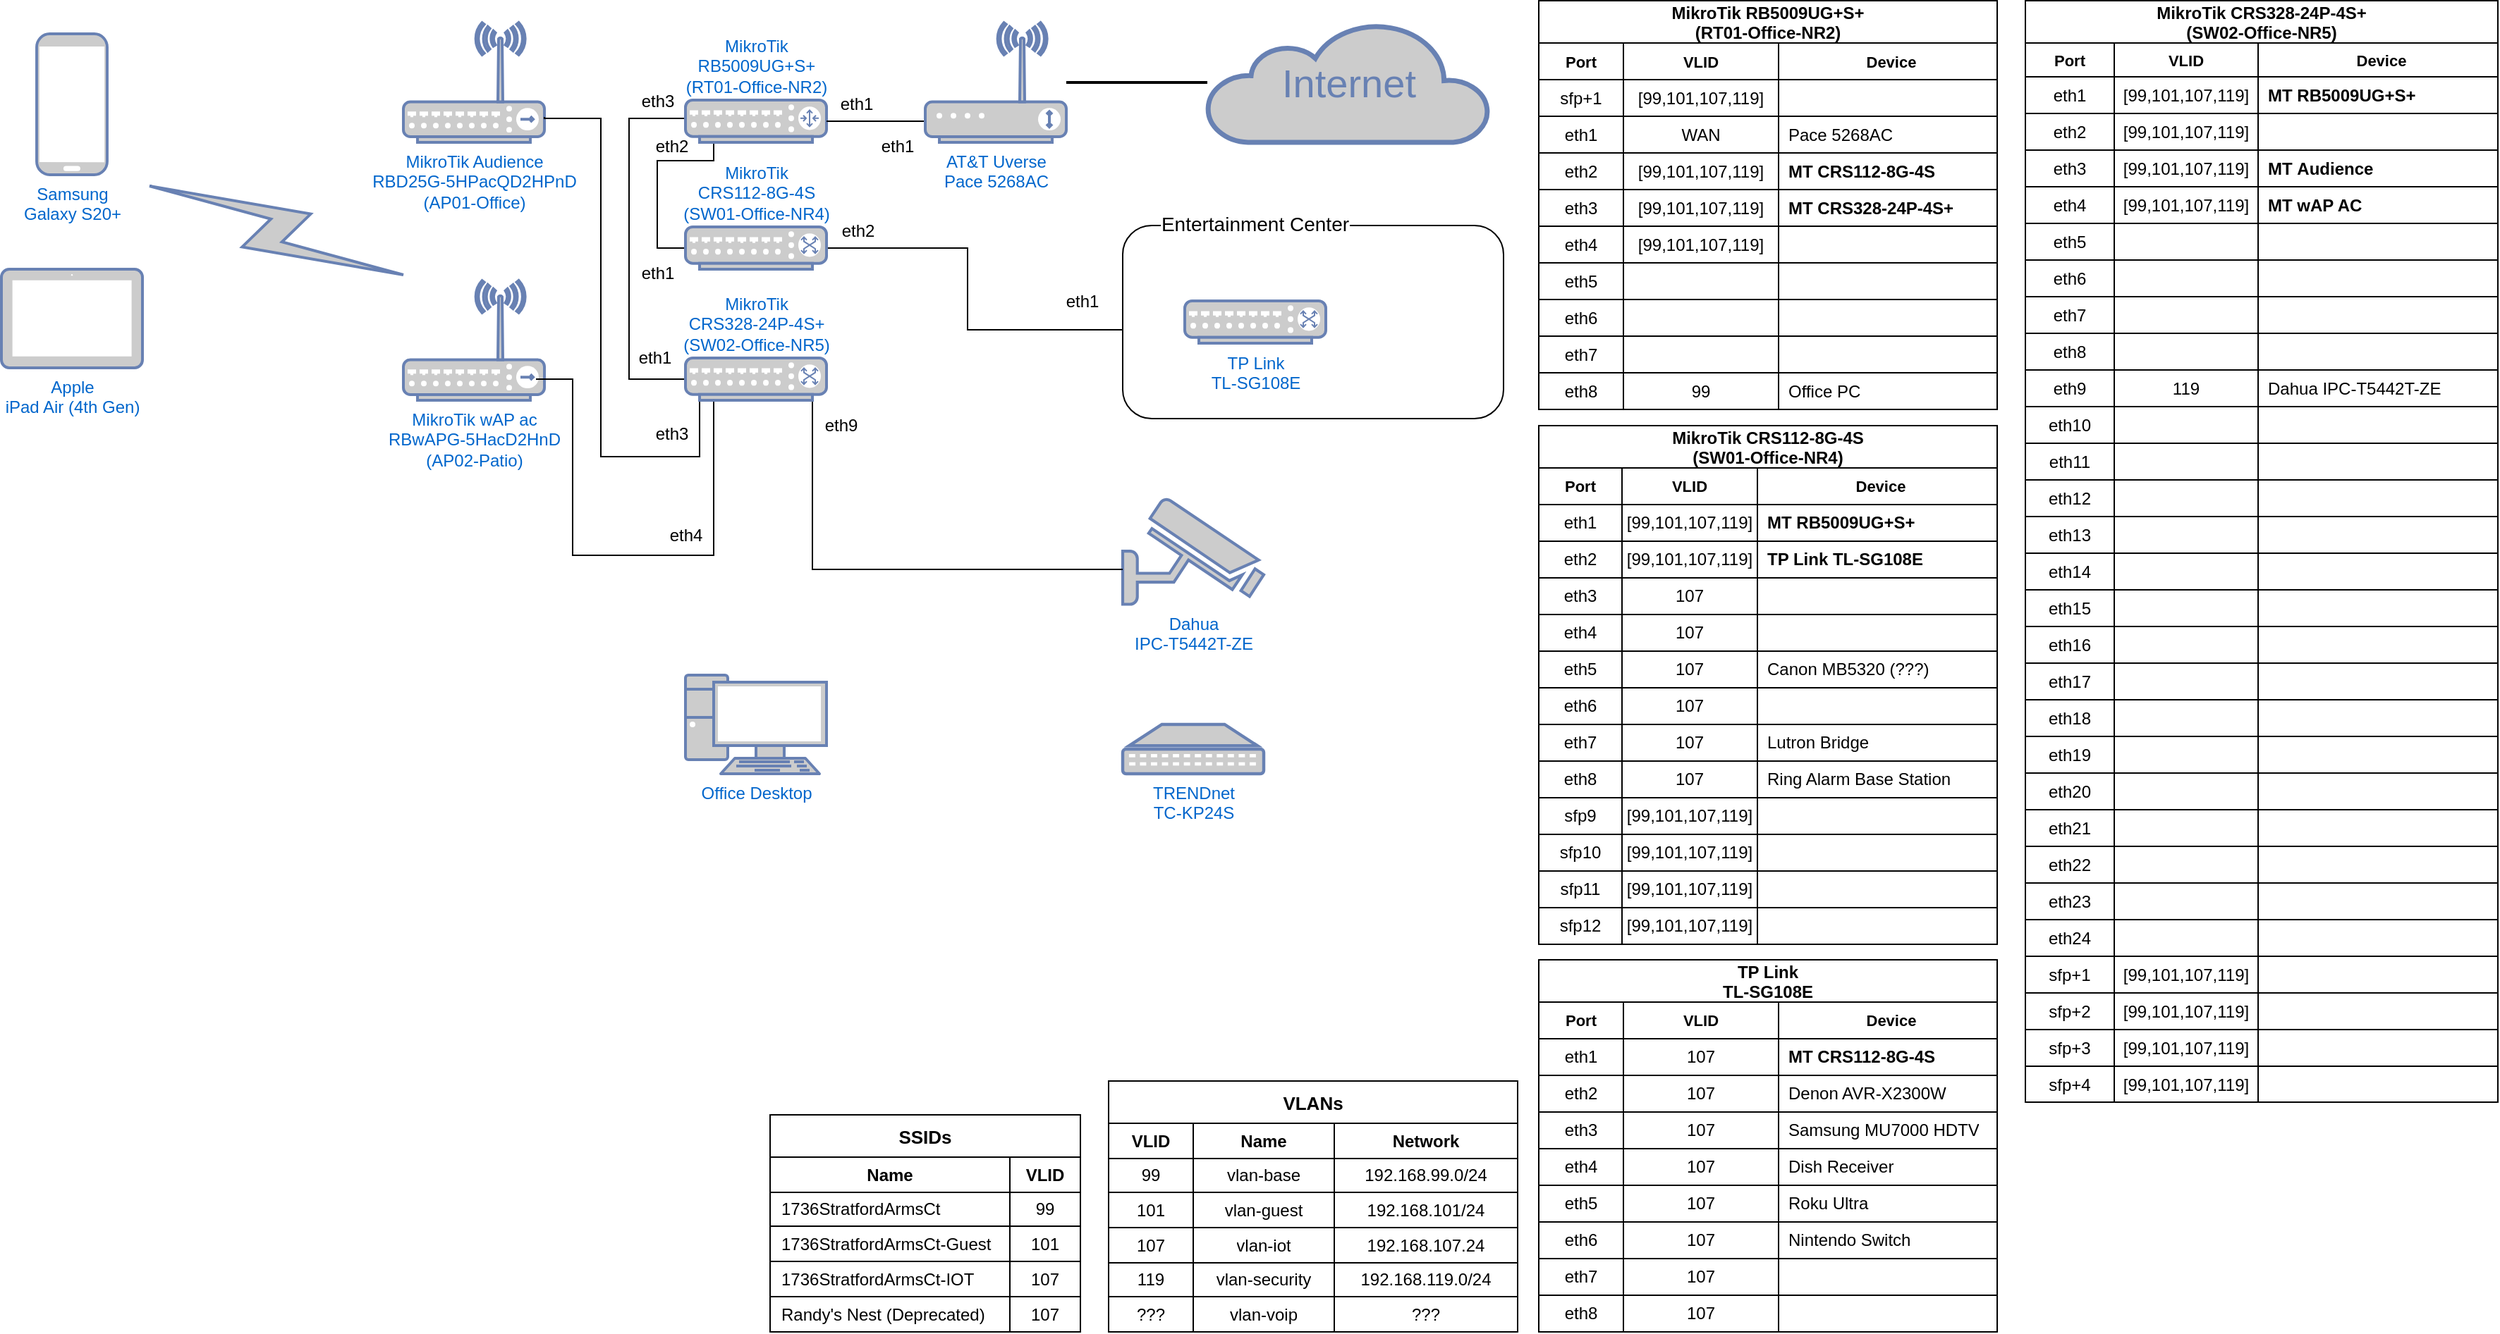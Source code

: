 <mxfile>
    <diagram name="Page-1" id="bfe91b75-5d2c-26a0-9c1d-138518896778">
        <mxGraphModel dx="1179" dy="909" grid="1" gridSize="10" guides="1" tooltips="1" connect="1" arrows="1" fold="1" page="1" pageScale="1" pageWidth="1100" pageHeight="850" background="none" math="0" shadow="0">
            <root>
                <mxCell id="0"/>
                <mxCell id="1" parent="0"/>
                <mxCell id="KJd_LxnSjkqWvds_a51L-348" style="edgeStyle=orthogonalEdgeStyle;rounded=0;orthogonalLoop=1;jettySize=auto;html=1;fontSize=11;entryX=0;entryY=0.5;entryDx=0;entryDy=0;entryPerimeter=0;endArrow=none;endFill=0;" parent="1" source="7c3789c024ecab99-10" target="xvIyVIgg3RXkF_iqD9qc-2" edge="1">
                    <mxGeometry relative="1" as="geometry">
                        <Array as="points">
                            <mxPoint x="710" y="120"/>
                            <mxPoint x="670" y="120"/>
                            <mxPoint x="670" y="182"/>
                        </Array>
                    </mxGeometry>
                </mxCell>
                <mxCell id="KJd_LxnSjkqWvds_a51L-350" value="eth1" style="edgeLabel;html=1;align=center;verticalAlign=middle;resizable=0;points=[];fontSize=12;" parent="KJd_LxnSjkqWvds_a51L-348" vertex="1" connectable="0">
                    <mxGeometry x="0.751" y="5" relative="1" as="geometry">
                        <mxPoint x="-3" y="23" as="offset"/>
                    </mxGeometry>
                </mxCell>
                <mxCell id="KJd_LxnSjkqWvds_a51L-353" value="eth2" style="edgeLabel;html=1;align=center;verticalAlign=middle;resizable=0;points=[];fontSize=12;" parent="KJd_LxnSjkqWvds_a51L-348" vertex="1" connectable="0">
                    <mxGeometry x="-0.617" y="3" relative="1" as="geometry">
                        <mxPoint x="-17" y="-13" as="offset"/>
                    </mxGeometry>
                </mxCell>
                <mxCell id="KJd_LxnSjkqWvds_a51L-349" style="edgeStyle=orthogonalEdgeStyle;rounded=0;orthogonalLoop=1;jettySize=auto;html=1;entryX=0;entryY=0.5;entryDx=0;entryDy=0;entryPerimeter=0;fontSize=11;endArrow=none;endFill=0;" parent="1" source="7c3789c024ecab99-10" target="KJd_LxnSjkqWvds_a51L-1" edge="1">
                    <mxGeometry relative="1" as="geometry">
                        <Array as="points">
                            <mxPoint x="650" y="90"/>
                            <mxPoint x="650" y="275"/>
                        </Array>
                    </mxGeometry>
                </mxCell>
                <mxCell id="KJd_LxnSjkqWvds_a51L-351" value="eth1" style="edgeLabel;html=1;align=center;verticalAlign=middle;resizable=0;points=[];fontSize=12;" parent="KJd_LxnSjkqWvds_a51L-349" vertex="1" connectable="0">
                    <mxGeometry x="0.84" y="3" relative="1" as="geometry">
                        <mxPoint x="-1" y="-12" as="offset"/>
                    </mxGeometry>
                </mxCell>
                <mxCell id="KJd_LxnSjkqWvds_a51L-352" value="eth3" style="edgeLabel;html=1;align=center;verticalAlign=middle;resizable=0;points=[];fontSize=12;" parent="KJd_LxnSjkqWvds_a51L-349" vertex="1" connectable="0">
                    <mxGeometry x="-0.818" y="1" relative="1" as="geometry">
                        <mxPoint x="4" y="-13" as="offset"/>
                    </mxGeometry>
                </mxCell>
                <mxCell id="7c3789c024ecab99-10" value="MikroTik&lt;br&gt;RB5009UG+S+&lt;br&gt;(RT01-Office-NR2)" style="fontColor=#0066CC;verticalAlign=bottom;verticalLabelPosition=top;labelPosition=center;align=center;html=1;fillColor=#CCCCCC;strokeColor=#6881B3;gradientColor=none;gradientDirection=north;strokeWidth=2;shape=mxgraph.networks.router;rounded=0;shadow=0;comic=0;" parent="1" vertex="1">
                    <mxGeometry x="690" y="77" width="100" height="30" as="geometry"/>
                </mxCell>
                <mxCell id="7c3789c024ecab99-5" value="Office Desktop" style="fontColor=#0066CC;verticalAlign=top;verticalLabelPosition=bottom;labelPosition=center;align=center;html=1;fillColor=#CCCCCC;strokeColor=#6881B3;gradientColor=none;gradientDirection=north;strokeWidth=2;shape=mxgraph.networks.pc;rounded=0;shadow=0;comic=0;" parent="1" vertex="1">
                    <mxGeometry x="690.0" y="485" width="100" height="70" as="geometry"/>
                </mxCell>
                <mxCell id="7c3789c024ecab99-11" value="" style="html=1;fillColor=#CCCCCC;strokeColor=#6881B3;gradientColor=none;gradientDirection=north;strokeWidth=2;shape=mxgraph.networks.comm_link_edge;html=1;labelBackgroundColor=none;endArrow=none;endFill=0;fontFamily=Verdana;fontSize=20;" parent="1" edge="1">
                    <mxGeometry width="100" height="100" relative="1" as="geometry">
                        <mxPoint x="500" y="204.5" as="sourcePoint"/>
                        <mxPoint x="300" y="134.5" as="targetPoint"/>
                    </mxGeometry>
                </mxCell>
                <mxCell id="7c3789c024ecab99-9" value="MikroTik wAP ac&lt;br&gt;RBwAPG-5HacD2HnD&lt;br&gt;(AP02-Patio)" style="fontColor=#0066CC;verticalAlign=top;verticalLabelPosition=bottom;labelPosition=center;align=center;html=1;fillColor=#CCCCCC;strokeColor=#6881B3;gradientColor=none;gradientDirection=north;strokeWidth=2;shape=mxgraph.networks.wireless_hub;rounded=0;shadow=0;comic=0;" parent="1" vertex="1">
                    <mxGeometry x="490.0" y="205" width="100" height="85" as="geometry"/>
                </mxCell>
                <mxCell id="7c3789c024ecab99-12" value="Samsung&lt;br&gt;Galaxy S20+" style="fontColor=#0066CC;verticalAlign=top;verticalLabelPosition=bottom;labelPosition=center;align=center;html=1;fillColor=#CCCCCC;strokeColor=#6881B3;gradientColor=none;gradientDirection=north;strokeWidth=2;shape=mxgraph.networks.mobile;rounded=0;shadow=0;comic=0;" parent="1" vertex="1">
                    <mxGeometry x="230.0" y="30" width="50" height="100" as="geometry"/>
                </mxCell>
                <mxCell id="7c3789c024ecab99-53" value="Internet" style="html=1;fillColor=#CCCCCC;strokeColor=#6881B3;gradientColor=none;gradientDirection=north;strokeWidth=2;shape=mxgraph.networks.cloud;fontColor=#6881B3;rounded=0;shadow=0;comic=0;align=center;fontSize=28;" parent="1" vertex="1">
                    <mxGeometry x="1060" y="22" width="200" height="85" as="geometry"/>
                </mxCell>
                <mxCell id="7c3789c024ecab99-56" style="edgeStyle=none;html=1;labelBackgroundColor=none;endArrow=none;endFill=0;strokeWidth=2;fontFamily=Verdana;fontSize=28;fontColor=#6881B3;" parent="1" source="xvIyVIgg3RXkF_iqD9qc-4" target="7c3789c024ecab99-53" edge="1">
                    <mxGeometry relative="1" as="geometry">
                        <mxPoint x="1030" y="567" as="sourcePoint"/>
                    </mxGeometry>
                </mxCell>
                <mxCell id="xvIyVIgg3RXkF_iqD9qc-1" value="Dahua&lt;br&gt;IPC-T5442T-ZE" style="fontColor=#0066CC;verticalAlign=top;verticalLabelPosition=bottom;labelPosition=center;align=center;html=1;outlineConnect=0;fillColor=#CCCCCC;strokeColor=#6881B3;gradientColor=none;gradientDirection=north;strokeWidth=2;shape=mxgraph.networks.security_camera;" parent="1" vertex="1">
                    <mxGeometry x="1000" y="359.75" width="100" height="75" as="geometry"/>
                </mxCell>
                <mxCell id="KJd_LxnSjkqWvds_a51L-358" style="edgeStyle=orthogonalEdgeStyle;rounded=0;orthogonalLoop=1;jettySize=auto;html=1;fontSize=14;" parent="1" source="xvIyVIgg3RXkF_iqD9qc-2" target="KJd_LxnSjkqWvds_a51L-355" edge="1">
                    <mxGeometry relative="1" as="geometry">
                        <mxPoint x="920" y="490" as="targetPoint"/>
                        <Array as="points">
                            <mxPoint x="890" y="182"/>
                            <mxPoint x="890" y="240"/>
                        </Array>
                    </mxGeometry>
                </mxCell>
                <mxCell id="KJd_LxnSjkqWvds_a51L-361" value="eth2" style="edgeLabel;html=1;align=center;verticalAlign=middle;resizable=0;points=[];fontSize=12;" parent="KJd_LxnSjkqWvds_a51L-358" vertex="1" connectable="0">
                    <mxGeometry x="-0.684" y="2" relative="1" as="geometry">
                        <mxPoint x="-28" y="-10" as="offset"/>
                    </mxGeometry>
                </mxCell>
                <mxCell id="KJd_LxnSjkqWvds_a51L-362" value="eth1" style="edgeLabel;html=1;align=center;verticalAlign=middle;resizable=0;points=[];fontSize=12;" parent="KJd_LxnSjkqWvds_a51L-358" vertex="1" connectable="0">
                    <mxGeometry x="0.676" y="-3" relative="1" as="geometry">
                        <mxPoint x="-23" y="-23" as="offset"/>
                    </mxGeometry>
                </mxCell>
                <mxCell id="xvIyVIgg3RXkF_iqD9qc-2" value="MikroTik&lt;br&gt;CRS112-8G-4S&lt;br&gt;(SW01-Office-NR4)" style="fontColor=#0066CC;verticalAlign=bottom;verticalLabelPosition=top;labelPosition=center;align=center;html=1;outlineConnect=0;fillColor=#CCCCCC;strokeColor=#6881B3;gradientColor=none;gradientDirection=north;strokeWidth=2;shape=mxgraph.networks.switch;" parent="1" vertex="1">
                    <mxGeometry x="690" y="167" width="100" height="30" as="geometry"/>
                </mxCell>
                <mxCell id="xvIyVIgg3RXkF_iqD9qc-3" value="Apple&lt;br&gt;iPad Air (4th Gen)" style="fontColor=#0066CC;verticalAlign=top;verticalLabelPosition=bottom;labelPosition=center;align=center;html=1;outlineConnect=0;fillColor=#CCCCCC;strokeColor=#6881B3;gradientColor=none;gradientDirection=north;strokeWidth=2;shape=mxgraph.networks.tablet;" parent="1" vertex="1">
                    <mxGeometry x="205" y="197" width="100" height="70" as="geometry"/>
                </mxCell>
                <mxCell id="KJd_LxnSjkqWvds_a51L-345" value="" style="edgeStyle=orthogonalEdgeStyle;rounded=0;orthogonalLoop=1;jettySize=auto;html=1;fontSize=11;endArrow=none;endFill=0;" parent="1" source="xvIyVIgg3RXkF_iqD9qc-4" target="7c3789c024ecab99-10" edge="1">
                    <mxGeometry relative="1" as="geometry">
                        <Array as="points">
                            <mxPoint x="850" y="92"/>
                            <mxPoint x="850" y="92"/>
                        </Array>
                    </mxGeometry>
                </mxCell>
                <mxCell id="KJd_LxnSjkqWvds_a51L-346" value="eth1" style="edgeLabel;html=1;align=center;verticalAlign=middle;resizable=0;points=[];fontSize=12;" parent="KJd_LxnSjkqWvds_a51L-345" vertex="1" connectable="0">
                    <mxGeometry x="0.446" y="-1" relative="1" as="geometry">
                        <mxPoint x="1" y="-11" as="offset"/>
                    </mxGeometry>
                </mxCell>
                <mxCell id="KJd_LxnSjkqWvds_a51L-347" value="eth1" style="edgeLabel;html=1;align=center;verticalAlign=middle;resizable=0;points=[];fontSize=12;" parent="KJd_LxnSjkqWvds_a51L-345" vertex="1" connectable="0">
                    <mxGeometry x="-0.303" y="-1" relative="1" as="geometry">
                        <mxPoint x="4" y="19" as="offset"/>
                    </mxGeometry>
                </mxCell>
                <mxCell id="xvIyVIgg3RXkF_iqD9qc-4" value="AT&amp;amp;T Uverse &lt;br&gt;Pace 5268AC" style="fontColor=#0066CC;verticalAlign=top;verticalLabelPosition=bottom;labelPosition=center;align=center;html=1;outlineConnect=0;fillColor=#CCCCCC;strokeColor=#6881B3;gradientColor=none;gradientDirection=north;strokeWidth=2;shape=mxgraph.networks.wireless_modem;" parent="1" vertex="1">
                    <mxGeometry x="860" y="22" width="100" height="85" as="geometry"/>
                </mxCell>
                <mxCell id="xvIyVIgg3RXkF_iqD9qc-7" value="TRENDnet&lt;br&gt;TC-KP24S" style="fontColor=#0066CC;verticalAlign=top;verticalLabelPosition=bottom;labelPosition=center;align=center;html=1;outlineConnect=0;fillColor=#CCCCCC;strokeColor=#6881B3;gradientColor=none;gradientDirection=north;strokeWidth=2;shape=mxgraph.networks.patch_panel;" parent="1" vertex="1">
                    <mxGeometry x="1000" y="520" width="100" height="35" as="geometry"/>
                </mxCell>
                <mxCell id="xvIyVIgg3RXkF_iqD9qc-8" value="MikroTik Audience&lt;br&gt;RBD25G-5HPacQD2HPnD&lt;br&gt;(AP01-Office)" style="fontColor=#0066CC;verticalAlign=top;verticalLabelPosition=bottom;labelPosition=center;align=center;html=1;fillColor=#CCCCCC;strokeColor=#6881B3;gradientColor=none;gradientDirection=north;strokeWidth=2;shape=mxgraph.networks.wireless_hub;rounded=0;shadow=0;comic=0;" parent="1" vertex="1">
                    <mxGeometry x="490.0" y="22" width="100" height="85" as="geometry"/>
                </mxCell>
                <mxCell id="T_fwE-VfsfITyoQzDj_X-1" value="VLANs" style="shape=table;startSize=30;container=1;collapsible=0;childLayout=tableLayout;fontStyle=1;fontSize=13;" parent="1" vertex="1">
                    <mxGeometry x="990" y="773" width="290" height="178" as="geometry"/>
                </mxCell>
                <mxCell id="T_fwE-VfsfITyoQzDj_X-2" value="" style="shape=partialRectangle;collapsible=0;dropTarget=0;pointerEvents=0;fillColor=none;top=0;left=0;bottom=0;right=0;points=[[0,0.5],[1,0.5]];portConstraint=eastwest;" parent="T_fwE-VfsfITyoQzDj_X-1" vertex="1">
                    <mxGeometry y="30" width="290" height="25" as="geometry"/>
                </mxCell>
                <mxCell id="T_fwE-VfsfITyoQzDj_X-3" value="VLID" style="shape=partialRectangle;html=1;whiteSpace=wrap;connectable=0;overflow=hidden;fillColor=none;top=0;left=0;bottom=0;right=0;pointerEvents=1;fontStyle=1" parent="T_fwE-VfsfITyoQzDj_X-2" vertex="1">
                    <mxGeometry width="60" height="25" as="geometry">
                        <mxRectangle width="60" height="25" as="alternateBounds"/>
                    </mxGeometry>
                </mxCell>
                <mxCell id="T_fwE-VfsfITyoQzDj_X-4" value="Name" style="shape=partialRectangle;html=1;whiteSpace=wrap;connectable=0;overflow=hidden;fillColor=none;top=0;left=0;bottom=0;right=0;pointerEvents=1;fontStyle=1" parent="T_fwE-VfsfITyoQzDj_X-2" vertex="1">
                    <mxGeometry x="60" width="100" height="25" as="geometry">
                        <mxRectangle width="100" height="25" as="alternateBounds"/>
                    </mxGeometry>
                </mxCell>
                <mxCell id="T_fwE-VfsfITyoQzDj_X-20" value="Network" style="shape=partialRectangle;html=1;whiteSpace=wrap;connectable=0;overflow=hidden;fillColor=none;top=0;left=0;bottom=0;right=0;pointerEvents=1;fontStyle=1" parent="T_fwE-VfsfITyoQzDj_X-2" vertex="1">
                    <mxGeometry x="160" width="130" height="25" as="geometry">
                        <mxRectangle width="130" height="25" as="alternateBounds"/>
                    </mxGeometry>
                </mxCell>
                <mxCell id="T_fwE-VfsfITyoQzDj_X-5" value="" style="shape=partialRectangle;collapsible=0;dropTarget=0;pointerEvents=0;fillColor=none;top=0;left=0;bottom=0;right=0;points=[[0,0.5],[1,0.5]];portConstraint=eastwest;" parent="T_fwE-VfsfITyoQzDj_X-1" vertex="1">
                    <mxGeometry y="55" width="290" height="24" as="geometry"/>
                </mxCell>
                <mxCell id="T_fwE-VfsfITyoQzDj_X-6" value="99" style="shape=partialRectangle;html=1;whiteSpace=wrap;connectable=0;overflow=hidden;fillColor=none;top=0;left=0;bottom=0;right=0;pointerEvents=1;" parent="T_fwE-VfsfITyoQzDj_X-5" vertex="1">
                    <mxGeometry width="60" height="24" as="geometry">
                        <mxRectangle width="60" height="24" as="alternateBounds"/>
                    </mxGeometry>
                </mxCell>
                <mxCell id="T_fwE-VfsfITyoQzDj_X-7" value="vlan-base" style="shape=partialRectangle;html=1;whiteSpace=wrap;connectable=0;overflow=hidden;fillColor=none;top=0;left=0;bottom=0;right=0;pointerEvents=1;align=center;spacingLeft=0;" parent="T_fwE-VfsfITyoQzDj_X-5" vertex="1">
                    <mxGeometry x="60" width="100" height="24" as="geometry">
                        <mxRectangle width="100" height="24" as="alternateBounds"/>
                    </mxGeometry>
                </mxCell>
                <mxCell id="T_fwE-VfsfITyoQzDj_X-21" value="192.168.99.0/24" style="shape=partialRectangle;html=1;whiteSpace=wrap;connectable=0;overflow=hidden;fillColor=none;top=0;left=0;bottom=0;right=0;pointerEvents=1;align=center;spacingLeft=0;" parent="T_fwE-VfsfITyoQzDj_X-5" vertex="1">
                    <mxGeometry x="160" width="130" height="24" as="geometry">
                        <mxRectangle width="130" height="24" as="alternateBounds"/>
                    </mxGeometry>
                </mxCell>
                <mxCell id="T_fwE-VfsfITyoQzDj_X-8" value="" style="shape=partialRectangle;collapsible=0;dropTarget=0;pointerEvents=0;fillColor=none;top=0;left=0;bottom=0;right=0;points=[[0,0.5],[1,0.5]];portConstraint=eastwest;" parent="T_fwE-VfsfITyoQzDj_X-1" vertex="1">
                    <mxGeometry y="79" width="290" height="25" as="geometry"/>
                </mxCell>
                <mxCell id="T_fwE-VfsfITyoQzDj_X-9" value="101" style="shape=partialRectangle;html=1;whiteSpace=wrap;connectable=0;overflow=hidden;fillColor=none;top=0;left=0;bottom=0;right=0;pointerEvents=1;" parent="T_fwE-VfsfITyoQzDj_X-8" vertex="1">
                    <mxGeometry width="60" height="25" as="geometry">
                        <mxRectangle width="60" height="25" as="alternateBounds"/>
                    </mxGeometry>
                </mxCell>
                <mxCell id="T_fwE-VfsfITyoQzDj_X-10" value="vlan-guest" style="shape=partialRectangle;html=1;whiteSpace=wrap;connectable=0;overflow=hidden;fillColor=none;top=0;left=0;bottom=0;right=0;pointerEvents=1;align=center;spacingLeft=0;" parent="T_fwE-VfsfITyoQzDj_X-8" vertex="1">
                    <mxGeometry x="60" width="100" height="25" as="geometry">
                        <mxRectangle width="100" height="25" as="alternateBounds"/>
                    </mxGeometry>
                </mxCell>
                <mxCell id="T_fwE-VfsfITyoQzDj_X-22" value="192.168.101/24" style="shape=partialRectangle;html=1;whiteSpace=wrap;connectable=0;overflow=hidden;fillColor=none;top=0;left=0;bottom=0;right=0;pointerEvents=1;align=center;spacingLeft=0;" parent="T_fwE-VfsfITyoQzDj_X-8" vertex="1">
                    <mxGeometry x="160" width="130" height="25" as="geometry">
                        <mxRectangle width="130" height="25" as="alternateBounds"/>
                    </mxGeometry>
                </mxCell>
                <mxCell id="T_fwE-VfsfITyoQzDj_X-11" value="" style="shape=partialRectangle;collapsible=0;dropTarget=0;pointerEvents=0;fillColor=none;top=0;left=0;bottom=0;right=0;points=[[0,0.5],[1,0.5]];portConstraint=eastwest;" parent="T_fwE-VfsfITyoQzDj_X-1" vertex="1">
                    <mxGeometry y="104" width="290" height="25" as="geometry"/>
                </mxCell>
                <mxCell id="T_fwE-VfsfITyoQzDj_X-12" value="107" style="shape=partialRectangle;html=1;whiteSpace=wrap;connectable=0;overflow=hidden;fillColor=none;top=0;left=0;bottom=0;right=0;pointerEvents=1;" parent="T_fwE-VfsfITyoQzDj_X-11" vertex="1">
                    <mxGeometry width="60" height="25" as="geometry">
                        <mxRectangle width="60" height="25" as="alternateBounds"/>
                    </mxGeometry>
                </mxCell>
                <mxCell id="T_fwE-VfsfITyoQzDj_X-13" value="vlan-iot" style="shape=partialRectangle;html=1;whiteSpace=wrap;connectable=0;overflow=hidden;fillColor=none;top=0;left=0;bottom=0;right=0;pointerEvents=1;align=center;spacingLeft=0;" parent="T_fwE-VfsfITyoQzDj_X-11" vertex="1">
                    <mxGeometry x="60" width="100" height="25" as="geometry">
                        <mxRectangle width="100" height="25" as="alternateBounds"/>
                    </mxGeometry>
                </mxCell>
                <mxCell id="T_fwE-VfsfITyoQzDj_X-23" value="192.168.107.24" style="shape=partialRectangle;html=1;whiteSpace=wrap;connectable=0;overflow=hidden;fillColor=none;top=0;left=0;bottom=0;right=0;pointerEvents=1;align=center;spacingLeft=0;" parent="T_fwE-VfsfITyoQzDj_X-11" vertex="1">
                    <mxGeometry x="160" width="130" height="25" as="geometry">
                        <mxRectangle width="130" height="25" as="alternateBounds"/>
                    </mxGeometry>
                </mxCell>
                <mxCell id="T_fwE-VfsfITyoQzDj_X-14" value="" style="shape=partialRectangle;collapsible=0;dropTarget=0;pointerEvents=0;fillColor=none;top=0;left=0;bottom=0;right=0;points=[[0,0.5],[1,0.5]];portConstraint=eastwest;" parent="T_fwE-VfsfITyoQzDj_X-1" vertex="1">
                    <mxGeometry y="129" width="290" height="24" as="geometry"/>
                </mxCell>
                <mxCell id="T_fwE-VfsfITyoQzDj_X-15" value="119" style="shape=partialRectangle;html=1;whiteSpace=wrap;connectable=0;overflow=hidden;fillColor=none;top=0;left=0;bottom=0;right=0;pointerEvents=1;" parent="T_fwE-VfsfITyoQzDj_X-14" vertex="1">
                    <mxGeometry width="60" height="24" as="geometry">
                        <mxRectangle width="60" height="24" as="alternateBounds"/>
                    </mxGeometry>
                </mxCell>
                <mxCell id="T_fwE-VfsfITyoQzDj_X-16" value="vlan-security" style="shape=partialRectangle;html=1;whiteSpace=wrap;connectable=0;overflow=hidden;fillColor=none;top=0;left=0;bottom=0;right=0;pointerEvents=1;align=center;spacingLeft=0;" parent="T_fwE-VfsfITyoQzDj_X-14" vertex="1">
                    <mxGeometry x="60" width="100" height="24" as="geometry">
                        <mxRectangle width="100" height="24" as="alternateBounds"/>
                    </mxGeometry>
                </mxCell>
                <mxCell id="T_fwE-VfsfITyoQzDj_X-24" value="192.168.119.0/24" style="shape=partialRectangle;html=1;whiteSpace=wrap;connectable=0;overflow=hidden;fillColor=none;top=0;left=0;bottom=0;right=0;pointerEvents=1;align=center;spacingLeft=0;" parent="T_fwE-VfsfITyoQzDj_X-14" vertex="1">
                    <mxGeometry x="160" width="130" height="24" as="geometry">
                        <mxRectangle width="130" height="24" as="alternateBounds"/>
                    </mxGeometry>
                </mxCell>
                <mxCell id="T_fwE-VfsfITyoQzDj_X-17" value="" style="shape=partialRectangle;collapsible=0;dropTarget=0;pointerEvents=0;fillColor=none;top=0;left=0;bottom=0;right=0;points=[[0,0.5],[1,0.5]];portConstraint=eastwest;" parent="T_fwE-VfsfITyoQzDj_X-1" vertex="1">
                    <mxGeometry y="153" width="290" height="25" as="geometry"/>
                </mxCell>
                <mxCell id="T_fwE-VfsfITyoQzDj_X-18" value="???" style="shape=partialRectangle;html=1;whiteSpace=wrap;connectable=0;overflow=hidden;fillColor=none;top=0;left=0;bottom=0;right=0;pointerEvents=1;" parent="T_fwE-VfsfITyoQzDj_X-17" vertex="1">
                    <mxGeometry width="60" height="25" as="geometry">
                        <mxRectangle width="60" height="25" as="alternateBounds"/>
                    </mxGeometry>
                </mxCell>
                <mxCell id="T_fwE-VfsfITyoQzDj_X-19" value="vlan-voip" style="shape=partialRectangle;html=1;whiteSpace=wrap;connectable=0;overflow=hidden;fillColor=none;top=0;left=0;bottom=0;right=0;pointerEvents=1;align=center;spacingLeft=0;" parent="T_fwE-VfsfITyoQzDj_X-17" vertex="1">
                    <mxGeometry x="60" width="100" height="25" as="geometry">
                        <mxRectangle width="100" height="25" as="alternateBounds"/>
                    </mxGeometry>
                </mxCell>
                <mxCell id="T_fwE-VfsfITyoQzDj_X-25" value="???" style="shape=partialRectangle;html=1;whiteSpace=wrap;connectable=0;overflow=hidden;fillColor=none;top=0;left=0;bottom=0;right=0;pointerEvents=1;align=center;spacingLeft=0;" parent="T_fwE-VfsfITyoQzDj_X-17" vertex="1">
                    <mxGeometry x="160" width="130" height="25" as="geometry">
                        <mxRectangle width="130" height="25" as="alternateBounds"/>
                    </mxGeometry>
                </mxCell>
                <mxCell id="KJd_LxnSjkqWvds_a51L-363" style="edgeStyle=orthogonalEdgeStyle;rounded=0;orthogonalLoop=1;jettySize=auto;html=1;fontSize=14;endArrow=none;endFill=0;" parent="1" source="KJd_LxnSjkqWvds_a51L-1" target="xvIyVIgg3RXkF_iqD9qc-1" edge="1">
                    <mxGeometry relative="1" as="geometry">
                        <Array as="points">
                            <mxPoint x="780" y="410"/>
                        </Array>
                    </mxGeometry>
                </mxCell>
                <mxCell id="KJd_LxnSjkqWvds_a51L-364" value="eth9" style="edgeLabel;html=1;align=center;verticalAlign=middle;resizable=0;points=[];fontSize=12;" parent="KJd_LxnSjkqWvds_a51L-363" vertex="1" connectable="0">
                    <mxGeometry x="-0.859" y="1" relative="1" as="geometry">
                        <mxPoint x="19" y="-6" as="offset"/>
                    </mxGeometry>
                </mxCell>
                <mxCell id="KJd_LxnSjkqWvds_a51L-365" style="edgeStyle=orthogonalEdgeStyle;rounded=0;orthogonalLoop=1;jettySize=auto;html=1;fontSize=14;endArrow=none;endFill=0;" parent="1" source="KJd_LxnSjkqWvds_a51L-1" edge="1">
                    <mxGeometry relative="1" as="geometry">
                        <mxPoint x="590" y="89" as="targetPoint"/>
                        <Array as="points">
                            <mxPoint x="700" y="330"/>
                            <mxPoint x="630" y="330"/>
                            <mxPoint x="630" y="90"/>
                        </Array>
                    </mxGeometry>
                </mxCell>
                <mxCell id="KJd_LxnSjkqWvds_a51L-367" value="eth3" style="edgeLabel;html=1;align=center;verticalAlign=middle;resizable=0;points=[];fontSize=12;" parent="KJd_LxnSjkqWvds_a51L-365" vertex="1" connectable="0">
                    <mxGeometry x="-0.841" y="-3" relative="1" as="geometry">
                        <mxPoint x="-17" y="-7" as="offset"/>
                    </mxGeometry>
                </mxCell>
                <mxCell id="KJd_LxnSjkqWvds_a51L-366" style="edgeStyle=orthogonalEdgeStyle;rounded=0;orthogonalLoop=1;jettySize=auto;html=1;fontSize=14;endArrow=none;endFill=0;strokeColor=default;" parent="1" source="KJd_LxnSjkqWvds_a51L-1" edge="1">
                    <mxGeometry relative="1" as="geometry">
                        <mxPoint x="584" y="275" as="targetPoint"/>
                        <Array as="points">
                            <mxPoint x="710" y="400"/>
                            <mxPoint x="610" y="400"/>
                            <mxPoint x="610" y="275"/>
                            <mxPoint x="584" y="275"/>
                        </Array>
                    </mxGeometry>
                </mxCell>
                <mxCell id="KJd_LxnSjkqWvds_a51L-368" value="eth4" style="edgeLabel;html=1;align=center;verticalAlign=middle;resizable=0;points=[];fontSize=12;" parent="KJd_LxnSjkqWvds_a51L-366" vertex="1" connectable="0">
                    <mxGeometry x="-0.418" y="-3" relative="1" as="geometry">
                        <mxPoint x="-17" y="-9" as="offset"/>
                    </mxGeometry>
                </mxCell>
                <mxCell id="KJd_LxnSjkqWvds_a51L-1" value="MikroTik&lt;br&gt;CRS328-24P-4S+&lt;br&gt;(SW02-Office-NR5)" style="fontColor=#0066CC;verticalAlign=bottom;verticalLabelPosition=top;labelPosition=center;align=center;html=1;outlineConnect=0;fillColor=#CCCCCC;strokeColor=#6881B3;gradientColor=none;gradientDirection=north;strokeWidth=2;shape=mxgraph.networks.switch;" parent="1" vertex="1">
                    <mxGeometry x="690" y="260" width="100" height="30" as="geometry"/>
                </mxCell>
                <mxCell id="KJd_LxnSjkqWvds_a51L-2" value="MikroTik RB5009UG+S+&#10;(RT01-Office-NR2)" style="shape=table;startSize=30;container=1;collapsible=0;childLayout=tableLayout;fontStyle=1;spacingTop=0;spacingBottom=0;" parent="1" vertex="1">
                    <mxGeometry x="1295" y="6.5" width="325" height="290" as="geometry"/>
                </mxCell>
                <mxCell id="KJd_LxnSjkqWvds_a51L-3" value="" style="shape=partialRectangle;collapsible=0;dropTarget=0;pointerEvents=0;fillColor=none;top=0;left=0;bottom=0;right=0;points=[[0,0.5],[1,0.5]];portConstraint=eastwest;" parent="KJd_LxnSjkqWvds_a51L-2" vertex="1">
                    <mxGeometry y="30" width="325" height="26" as="geometry"/>
                </mxCell>
                <mxCell id="KJd_LxnSjkqWvds_a51L-4" value="Port" style="shape=partialRectangle;html=1;whiteSpace=wrap;connectable=0;overflow=hidden;fillColor=none;top=0;left=0;bottom=0;right=0;pointerEvents=1;fontStyle=1;fontSize=11;" parent="KJd_LxnSjkqWvds_a51L-3" vertex="1">
                    <mxGeometry width="60" height="26" as="geometry">
                        <mxRectangle width="60" height="26" as="alternateBounds"/>
                    </mxGeometry>
                </mxCell>
                <mxCell id="KJd_LxnSjkqWvds_a51L-5" value="VLID" style="shape=partialRectangle;html=1;whiteSpace=wrap;connectable=0;overflow=hidden;fillColor=none;top=0;left=0;bottom=0;right=0;pointerEvents=1;fontStyle=1;fontSize=11;" parent="KJd_LxnSjkqWvds_a51L-3" vertex="1">
                    <mxGeometry x="60" width="110" height="26" as="geometry">
                        <mxRectangle width="110" height="26" as="alternateBounds"/>
                    </mxGeometry>
                </mxCell>
                <mxCell id="KJd_LxnSjkqWvds_a51L-6" value="Device" style="shape=partialRectangle;html=1;whiteSpace=wrap;connectable=0;overflow=hidden;fillColor=none;top=0;left=0;bottom=0;right=0;pointerEvents=1;align=center;spacingLeft=5;fontStyle=1;fontSize=11;" parent="KJd_LxnSjkqWvds_a51L-3" vertex="1">
                    <mxGeometry x="170" width="155" height="26" as="geometry">
                        <mxRectangle width="155" height="26" as="alternateBounds"/>
                    </mxGeometry>
                </mxCell>
                <mxCell id="KJd_LxnSjkqWvds_a51L-7" value="" style="shape=partialRectangle;collapsible=0;dropTarget=0;pointerEvents=0;fillColor=none;top=0;left=0;bottom=0;right=0;points=[[0,0.5],[1,0.5]];portConstraint=eastwest;" parent="KJd_LxnSjkqWvds_a51L-2" vertex="1">
                    <mxGeometry y="56" width="325" height="26" as="geometry"/>
                </mxCell>
                <mxCell id="KJd_LxnSjkqWvds_a51L-8" value="sfp+1" style="shape=partialRectangle;html=1;whiteSpace=wrap;connectable=0;overflow=hidden;fillColor=none;top=0;left=0;bottom=0;right=0;pointerEvents=1;" parent="KJd_LxnSjkqWvds_a51L-7" vertex="1">
                    <mxGeometry width="60" height="26" as="geometry">
                        <mxRectangle width="60" height="26" as="alternateBounds"/>
                    </mxGeometry>
                </mxCell>
                <mxCell id="KJd_LxnSjkqWvds_a51L-9" value="[99,101,107,119]" style="shape=partialRectangle;html=1;whiteSpace=wrap;connectable=0;overflow=hidden;fillColor=none;top=0;left=0;bottom=0;right=0;pointerEvents=1;align=center;spacingLeft=0;" parent="KJd_LxnSjkqWvds_a51L-7" vertex="1">
                    <mxGeometry x="60" width="110" height="26" as="geometry">
                        <mxRectangle width="110" height="26" as="alternateBounds"/>
                    </mxGeometry>
                </mxCell>
                <mxCell id="KJd_LxnSjkqWvds_a51L-10" value="" style="shape=partialRectangle;html=1;whiteSpace=wrap;connectable=0;overflow=hidden;fillColor=none;top=0;left=0;bottom=0;right=0;pointerEvents=1;align=left;spacingLeft=5;" parent="KJd_LxnSjkqWvds_a51L-7" vertex="1">
                    <mxGeometry x="170" width="155" height="26" as="geometry">
                        <mxRectangle width="155" height="26" as="alternateBounds"/>
                    </mxGeometry>
                </mxCell>
                <mxCell id="KJd_LxnSjkqWvds_a51L-11" value="" style="shape=partialRectangle;collapsible=0;dropTarget=0;pointerEvents=0;fillColor=none;top=0;left=0;bottom=0;right=0;points=[[0,0.5],[1,0.5]];portConstraint=eastwest;" parent="KJd_LxnSjkqWvds_a51L-2" vertex="1">
                    <mxGeometry y="82" width="325" height="26" as="geometry"/>
                </mxCell>
                <mxCell id="KJd_LxnSjkqWvds_a51L-12" value="eth1" style="shape=partialRectangle;html=1;whiteSpace=wrap;connectable=0;overflow=hidden;fillColor=none;top=0;left=0;bottom=0;right=0;pointerEvents=1;" parent="KJd_LxnSjkqWvds_a51L-11" vertex="1">
                    <mxGeometry width="60" height="26" as="geometry">
                        <mxRectangle width="60" height="26" as="alternateBounds"/>
                    </mxGeometry>
                </mxCell>
                <mxCell id="KJd_LxnSjkqWvds_a51L-13" value="WAN" style="shape=partialRectangle;html=1;whiteSpace=wrap;connectable=0;overflow=hidden;fillColor=none;top=0;left=0;bottom=0;right=0;pointerEvents=1;align=center;spacingLeft=0;" parent="KJd_LxnSjkqWvds_a51L-11" vertex="1">
                    <mxGeometry x="60" width="110" height="26" as="geometry">
                        <mxRectangle width="110" height="26" as="alternateBounds"/>
                    </mxGeometry>
                </mxCell>
                <mxCell id="KJd_LxnSjkqWvds_a51L-14" value="&lt;div&gt;&lt;span&gt;Pace 5268AC&lt;/span&gt;&lt;br&gt;&lt;/div&gt;" style="shape=partialRectangle;html=1;whiteSpace=wrap;connectable=0;overflow=hidden;fillColor=none;top=0;left=0;bottom=0;right=0;pointerEvents=1;align=left;spacingLeft=5;" parent="KJd_LxnSjkqWvds_a51L-11" vertex="1">
                    <mxGeometry x="170" width="155" height="26" as="geometry">
                        <mxRectangle width="155" height="26" as="alternateBounds"/>
                    </mxGeometry>
                </mxCell>
                <mxCell id="KJd_LxnSjkqWvds_a51L-15" value="" style="shape=partialRectangle;collapsible=0;dropTarget=0;pointerEvents=0;fillColor=none;top=0;left=0;bottom=0;right=0;points=[[0,0.5],[1,0.5]];portConstraint=eastwest;" parent="KJd_LxnSjkqWvds_a51L-2" vertex="1">
                    <mxGeometry y="108" width="325" height="26" as="geometry"/>
                </mxCell>
                <mxCell id="KJd_LxnSjkqWvds_a51L-16" value="eth2" style="shape=partialRectangle;html=1;whiteSpace=wrap;connectable=0;overflow=hidden;fillColor=none;top=0;left=0;bottom=0;right=0;pointerEvents=1;" parent="KJd_LxnSjkqWvds_a51L-15" vertex="1">
                    <mxGeometry width="60" height="26" as="geometry">
                        <mxRectangle width="60" height="26" as="alternateBounds"/>
                    </mxGeometry>
                </mxCell>
                <mxCell id="KJd_LxnSjkqWvds_a51L-17" value="[99,101,107,119]" style="shape=partialRectangle;html=1;whiteSpace=wrap;connectable=0;overflow=hidden;fillColor=none;top=0;left=0;bottom=0;right=0;pointerEvents=1;align=center;spacingLeft=0;" parent="KJd_LxnSjkqWvds_a51L-15" vertex="1">
                    <mxGeometry x="60" width="110" height="26" as="geometry">
                        <mxRectangle width="110" height="26" as="alternateBounds"/>
                    </mxGeometry>
                </mxCell>
                <mxCell id="KJd_LxnSjkqWvds_a51L-18" value="&lt;div&gt;&lt;b&gt;MT&amp;nbsp;&lt;span&gt;CRS112-8G-4S&lt;/span&gt;&lt;/b&gt;&lt;/div&gt;" style="shape=partialRectangle;html=1;whiteSpace=wrap;connectable=0;overflow=hidden;fillColor=none;top=0;left=0;bottom=0;right=0;pointerEvents=1;align=left;spacingLeft=5;" parent="KJd_LxnSjkqWvds_a51L-15" vertex="1">
                    <mxGeometry x="170" width="155" height="26" as="geometry">
                        <mxRectangle width="155" height="26" as="alternateBounds"/>
                    </mxGeometry>
                </mxCell>
                <mxCell id="KJd_LxnSjkqWvds_a51L-19" value="" style="shape=partialRectangle;collapsible=0;dropTarget=0;pointerEvents=0;fillColor=none;top=0;left=0;bottom=0;right=0;points=[[0,0.5],[1,0.5]];portConstraint=eastwest;" parent="KJd_LxnSjkqWvds_a51L-2" vertex="1">
                    <mxGeometry y="134" width="325" height="26" as="geometry"/>
                </mxCell>
                <mxCell id="KJd_LxnSjkqWvds_a51L-20" value="eth3" style="shape=partialRectangle;html=1;whiteSpace=wrap;connectable=0;overflow=hidden;fillColor=none;top=0;left=0;bottom=0;right=0;pointerEvents=1;" parent="KJd_LxnSjkqWvds_a51L-19" vertex="1">
                    <mxGeometry width="60" height="26" as="geometry">
                        <mxRectangle width="60" height="26" as="alternateBounds"/>
                    </mxGeometry>
                </mxCell>
                <mxCell id="KJd_LxnSjkqWvds_a51L-21" value="[99,101,107,119]" style="shape=partialRectangle;html=1;whiteSpace=wrap;connectable=0;overflow=hidden;fillColor=none;top=0;left=0;bottom=0;right=0;pointerEvents=1;align=center;spacingLeft=0;" parent="KJd_LxnSjkqWvds_a51L-19" vertex="1">
                    <mxGeometry x="60" width="110" height="26" as="geometry">
                        <mxRectangle width="110" height="26" as="alternateBounds"/>
                    </mxGeometry>
                </mxCell>
                <mxCell id="KJd_LxnSjkqWvds_a51L-22" value="&lt;div&gt;&lt;b&gt;MT&amp;nbsp;&lt;span&gt;CRS328-24P-4S+&lt;/span&gt;&lt;/b&gt;&lt;/div&gt;" style="shape=partialRectangle;html=1;whiteSpace=wrap;connectable=0;overflow=hidden;fillColor=none;top=0;left=0;bottom=0;right=0;pointerEvents=1;align=left;spacingLeft=5;" parent="KJd_LxnSjkqWvds_a51L-19" vertex="1">
                    <mxGeometry x="170" width="155" height="26" as="geometry">
                        <mxRectangle width="155" height="26" as="alternateBounds"/>
                    </mxGeometry>
                </mxCell>
                <mxCell id="KJd_LxnSjkqWvds_a51L-23" value="" style="shape=partialRectangle;collapsible=0;dropTarget=0;pointerEvents=0;fillColor=none;top=0;left=0;bottom=0;right=0;points=[[0,0.5],[1,0.5]];portConstraint=eastwest;" parent="KJd_LxnSjkqWvds_a51L-2" vertex="1">
                    <mxGeometry y="160" width="325" height="26" as="geometry"/>
                </mxCell>
                <mxCell id="KJd_LxnSjkqWvds_a51L-24" value="eth4" style="shape=partialRectangle;html=1;whiteSpace=wrap;connectable=0;overflow=hidden;fillColor=none;top=0;left=0;bottom=0;right=0;pointerEvents=1;" parent="KJd_LxnSjkqWvds_a51L-23" vertex="1">
                    <mxGeometry width="60" height="26" as="geometry">
                        <mxRectangle width="60" height="26" as="alternateBounds"/>
                    </mxGeometry>
                </mxCell>
                <mxCell id="KJd_LxnSjkqWvds_a51L-25" value="[99,101,107,119]" style="shape=partialRectangle;html=1;whiteSpace=wrap;connectable=0;overflow=hidden;fillColor=none;top=0;left=0;bottom=0;right=0;pointerEvents=1;align=center;spacingLeft=0;" parent="KJd_LxnSjkqWvds_a51L-23" vertex="1">
                    <mxGeometry x="60" width="110" height="26" as="geometry">
                        <mxRectangle width="110" height="26" as="alternateBounds"/>
                    </mxGeometry>
                </mxCell>
                <mxCell id="KJd_LxnSjkqWvds_a51L-26" value="" style="shape=partialRectangle;html=1;whiteSpace=wrap;connectable=0;overflow=hidden;fillColor=none;top=0;left=0;bottom=0;right=0;pointerEvents=1;align=left;spacingLeft=5;" parent="KJd_LxnSjkqWvds_a51L-23" vertex="1">
                    <mxGeometry x="170" width="155" height="26" as="geometry">
                        <mxRectangle width="155" height="26" as="alternateBounds"/>
                    </mxGeometry>
                </mxCell>
                <mxCell id="KJd_LxnSjkqWvds_a51L-27" value="" style="shape=partialRectangle;collapsible=0;dropTarget=0;pointerEvents=0;fillColor=none;top=0;left=0;bottom=0;right=0;points=[[0,0.5],[1,0.5]];portConstraint=eastwest;" parent="KJd_LxnSjkqWvds_a51L-2" vertex="1">
                    <mxGeometry y="186" width="325" height="26" as="geometry"/>
                </mxCell>
                <mxCell id="KJd_LxnSjkqWvds_a51L-28" value="eth5" style="shape=partialRectangle;html=1;whiteSpace=wrap;connectable=0;overflow=hidden;fillColor=none;top=0;left=0;bottom=0;right=0;pointerEvents=1;" parent="KJd_LxnSjkqWvds_a51L-27" vertex="1">
                    <mxGeometry width="60" height="26" as="geometry">
                        <mxRectangle width="60" height="26" as="alternateBounds"/>
                    </mxGeometry>
                </mxCell>
                <mxCell id="KJd_LxnSjkqWvds_a51L-29" value="" style="shape=partialRectangle;html=1;whiteSpace=wrap;connectable=0;overflow=hidden;fillColor=none;top=0;left=0;bottom=0;right=0;pointerEvents=1;align=center;spacingLeft=0;" parent="KJd_LxnSjkqWvds_a51L-27" vertex="1">
                    <mxGeometry x="60" width="110" height="26" as="geometry">
                        <mxRectangle width="110" height="26" as="alternateBounds"/>
                    </mxGeometry>
                </mxCell>
                <mxCell id="KJd_LxnSjkqWvds_a51L-30" value="" style="shape=partialRectangle;html=1;whiteSpace=wrap;connectable=0;overflow=hidden;fillColor=none;top=0;left=0;bottom=0;right=0;pointerEvents=1;align=left;spacingLeft=5;" parent="KJd_LxnSjkqWvds_a51L-27" vertex="1">
                    <mxGeometry x="170" width="155" height="26" as="geometry">
                        <mxRectangle width="155" height="26" as="alternateBounds"/>
                    </mxGeometry>
                </mxCell>
                <mxCell id="KJd_LxnSjkqWvds_a51L-31" value="" style="shape=partialRectangle;collapsible=0;dropTarget=0;pointerEvents=0;fillColor=none;top=0;left=0;bottom=0;right=0;points=[[0,0.5],[1,0.5]];portConstraint=eastwest;" parent="KJd_LxnSjkqWvds_a51L-2" vertex="1">
                    <mxGeometry y="212" width="325" height="26" as="geometry"/>
                </mxCell>
                <mxCell id="KJd_LxnSjkqWvds_a51L-32" value="eth6" style="shape=partialRectangle;html=1;whiteSpace=wrap;connectable=0;overflow=hidden;fillColor=none;top=0;left=0;bottom=0;right=0;pointerEvents=1;" parent="KJd_LxnSjkqWvds_a51L-31" vertex="1">
                    <mxGeometry width="60" height="26" as="geometry">
                        <mxRectangle width="60" height="26" as="alternateBounds"/>
                    </mxGeometry>
                </mxCell>
                <mxCell id="KJd_LxnSjkqWvds_a51L-33" value="" style="shape=partialRectangle;html=1;whiteSpace=wrap;connectable=0;overflow=hidden;fillColor=none;top=0;left=0;bottom=0;right=0;pointerEvents=1;align=center;spacingLeft=0;" parent="KJd_LxnSjkqWvds_a51L-31" vertex="1">
                    <mxGeometry x="60" width="110" height="26" as="geometry">
                        <mxRectangle width="110" height="26" as="alternateBounds"/>
                    </mxGeometry>
                </mxCell>
                <mxCell id="KJd_LxnSjkqWvds_a51L-34" value="" style="shape=partialRectangle;html=1;whiteSpace=wrap;connectable=0;overflow=hidden;fillColor=none;top=0;left=0;bottom=0;right=0;pointerEvents=1;align=left;spacingLeft=5;" parent="KJd_LxnSjkqWvds_a51L-31" vertex="1">
                    <mxGeometry x="170" width="155" height="26" as="geometry">
                        <mxRectangle width="155" height="26" as="alternateBounds"/>
                    </mxGeometry>
                </mxCell>
                <mxCell id="KJd_LxnSjkqWvds_a51L-35" value="" style="shape=partialRectangle;collapsible=0;dropTarget=0;pointerEvents=0;fillColor=none;top=0;left=0;bottom=0;right=0;points=[[0,0.5],[1,0.5]];portConstraint=eastwest;" parent="KJd_LxnSjkqWvds_a51L-2" vertex="1">
                    <mxGeometry y="238" width="325" height="26" as="geometry"/>
                </mxCell>
                <mxCell id="KJd_LxnSjkqWvds_a51L-36" value="eth7" style="shape=partialRectangle;html=1;whiteSpace=wrap;connectable=0;overflow=hidden;fillColor=none;top=0;left=0;bottom=0;right=0;pointerEvents=1;" parent="KJd_LxnSjkqWvds_a51L-35" vertex="1">
                    <mxGeometry width="60" height="26" as="geometry">
                        <mxRectangle width="60" height="26" as="alternateBounds"/>
                    </mxGeometry>
                </mxCell>
                <mxCell id="KJd_LxnSjkqWvds_a51L-37" value="" style="shape=partialRectangle;html=1;whiteSpace=wrap;connectable=0;overflow=hidden;fillColor=none;top=0;left=0;bottom=0;right=0;pointerEvents=1;align=center;spacingLeft=0;" parent="KJd_LxnSjkqWvds_a51L-35" vertex="1">
                    <mxGeometry x="60" width="110" height="26" as="geometry">
                        <mxRectangle width="110" height="26" as="alternateBounds"/>
                    </mxGeometry>
                </mxCell>
                <mxCell id="KJd_LxnSjkqWvds_a51L-38" value="" style="shape=partialRectangle;html=1;whiteSpace=wrap;connectable=0;overflow=hidden;fillColor=none;top=0;left=0;bottom=0;right=0;pointerEvents=1;align=left;spacingLeft=5;" parent="KJd_LxnSjkqWvds_a51L-35" vertex="1">
                    <mxGeometry x="170" width="155" height="26" as="geometry">
                        <mxRectangle width="155" height="26" as="alternateBounds"/>
                    </mxGeometry>
                </mxCell>
                <mxCell id="KJd_LxnSjkqWvds_a51L-39" value="" style="shape=partialRectangle;collapsible=0;dropTarget=0;pointerEvents=0;fillColor=none;top=0;left=0;bottom=0;right=0;points=[[0,0.5],[1,0.5]];portConstraint=eastwest;" parent="KJd_LxnSjkqWvds_a51L-2" vertex="1">
                    <mxGeometry y="264" width="325" height="26" as="geometry"/>
                </mxCell>
                <mxCell id="KJd_LxnSjkqWvds_a51L-40" value="eth8" style="shape=partialRectangle;html=1;whiteSpace=wrap;connectable=0;overflow=hidden;fillColor=none;top=0;left=0;bottom=0;right=0;pointerEvents=1;" parent="KJd_LxnSjkqWvds_a51L-39" vertex="1">
                    <mxGeometry width="60" height="26" as="geometry">
                        <mxRectangle width="60" height="26" as="alternateBounds"/>
                    </mxGeometry>
                </mxCell>
                <mxCell id="KJd_LxnSjkqWvds_a51L-41" value="99" style="shape=partialRectangle;html=1;whiteSpace=wrap;connectable=0;overflow=hidden;fillColor=none;top=0;left=0;bottom=0;right=0;pointerEvents=1;align=center;spacingLeft=0;" parent="KJd_LxnSjkqWvds_a51L-39" vertex="1">
                    <mxGeometry x="60" width="110" height="26" as="geometry">
                        <mxRectangle width="110" height="26" as="alternateBounds"/>
                    </mxGeometry>
                </mxCell>
                <mxCell id="KJd_LxnSjkqWvds_a51L-42" value="Office PC" style="shape=partialRectangle;html=1;whiteSpace=wrap;connectable=0;overflow=hidden;fillColor=none;top=0;left=0;bottom=0;right=0;pointerEvents=1;align=left;spacingLeft=5;" parent="KJd_LxnSjkqWvds_a51L-39" vertex="1">
                    <mxGeometry x="170" width="155" height="26" as="geometry">
                        <mxRectangle width="155" height="26" as="alternateBounds"/>
                    </mxGeometry>
                </mxCell>
                <mxCell id="KJd_LxnSjkqWvds_a51L-126" value="MikroTik CRS112-8G-4S&#10;(SW01-Office-NR4)" style="shape=table;startSize=30;container=1;collapsible=0;childLayout=tableLayout;fontStyle=1;spacingTop=0;spacingBottom=0;" parent="1" vertex="1">
                    <mxGeometry x="1295" y="308" width="325" height="368" as="geometry"/>
                </mxCell>
                <mxCell id="KJd_LxnSjkqWvds_a51L-127" value="" style="shape=partialRectangle;collapsible=0;dropTarget=0;pointerEvents=0;fillColor=none;top=0;left=0;bottom=0;right=0;points=[[0,0.5],[1,0.5]];portConstraint=eastwest;" parent="KJd_LxnSjkqWvds_a51L-126" vertex="1">
                    <mxGeometry y="30" width="325" height="26" as="geometry"/>
                </mxCell>
                <mxCell id="KJd_LxnSjkqWvds_a51L-128" value="Port" style="shape=partialRectangle;html=1;whiteSpace=wrap;connectable=0;overflow=hidden;fillColor=none;top=0;left=0;bottom=0;right=0;pointerEvents=1;fontStyle=1;fontSize=11;" parent="KJd_LxnSjkqWvds_a51L-127" vertex="1">
                    <mxGeometry width="59" height="26" as="geometry">
                        <mxRectangle width="59" height="26" as="alternateBounds"/>
                    </mxGeometry>
                </mxCell>
                <mxCell id="KJd_LxnSjkqWvds_a51L-129" value="VLID" style="shape=partialRectangle;html=1;whiteSpace=wrap;connectable=0;overflow=hidden;fillColor=none;top=0;left=0;bottom=0;right=0;pointerEvents=1;fontStyle=1;fontSize=11;" parent="KJd_LxnSjkqWvds_a51L-127" vertex="1">
                    <mxGeometry x="59" width="96" height="26" as="geometry">
                        <mxRectangle width="96" height="26" as="alternateBounds"/>
                    </mxGeometry>
                </mxCell>
                <mxCell id="KJd_LxnSjkqWvds_a51L-130" value="Device" style="shape=partialRectangle;html=1;whiteSpace=wrap;connectable=0;overflow=hidden;fillColor=none;top=0;left=0;bottom=0;right=0;pointerEvents=1;align=center;spacingLeft=5;fontStyle=1;fontSize=11;" parent="KJd_LxnSjkqWvds_a51L-127" vertex="1">
                    <mxGeometry x="155" width="170" height="26" as="geometry">
                        <mxRectangle width="170" height="26" as="alternateBounds"/>
                    </mxGeometry>
                </mxCell>
                <mxCell id="KJd_LxnSjkqWvds_a51L-135" value="" style="shape=partialRectangle;collapsible=0;dropTarget=0;pointerEvents=0;fillColor=none;top=0;left=0;bottom=0;right=0;points=[[0,0.5],[1,0.5]];portConstraint=eastwest;" parent="KJd_LxnSjkqWvds_a51L-126" vertex="1">
                    <mxGeometry y="56" width="325" height="26" as="geometry"/>
                </mxCell>
                <mxCell id="KJd_LxnSjkqWvds_a51L-136" value="eth1" style="shape=partialRectangle;html=1;whiteSpace=wrap;connectable=0;overflow=hidden;fillColor=none;top=0;left=0;bottom=0;right=0;pointerEvents=1;" parent="KJd_LxnSjkqWvds_a51L-135" vertex="1">
                    <mxGeometry width="59" height="26" as="geometry">
                        <mxRectangle width="59" height="26" as="alternateBounds"/>
                    </mxGeometry>
                </mxCell>
                <mxCell id="KJd_LxnSjkqWvds_a51L-137" value="[99,101,107,119]" style="shape=partialRectangle;html=1;whiteSpace=wrap;connectable=0;overflow=hidden;fillColor=none;top=0;left=0;bottom=0;right=0;pointerEvents=1;align=center;spacingLeft=0;" parent="KJd_LxnSjkqWvds_a51L-135" vertex="1">
                    <mxGeometry x="59" width="96" height="26" as="geometry">
                        <mxRectangle width="96" height="26" as="alternateBounds"/>
                    </mxGeometry>
                </mxCell>
                <mxCell id="KJd_LxnSjkqWvds_a51L-138" value="&lt;div&gt;&lt;b&gt;MT RB5009UG+S+&lt;/b&gt;&lt;br&gt;&lt;/div&gt;" style="shape=partialRectangle;html=1;whiteSpace=wrap;connectable=0;overflow=hidden;fillColor=none;top=0;left=0;bottom=0;right=0;pointerEvents=1;align=left;spacingLeft=5;" parent="KJd_LxnSjkqWvds_a51L-135" vertex="1">
                    <mxGeometry x="155" width="170" height="26" as="geometry">
                        <mxRectangle width="170" height="26" as="alternateBounds"/>
                    </mxGeometry>
                </mxCell>
                <mxCell id="KJd_LxnSjkqWvds_a51L-139" value="" style="shape=partialRectangle;collapsible=0;dropTarget=0;pointerEvents=0;fillColor=none;top=0;left=0;bottom=0;right=0;points=[[0,0.5],[1,0.5]];portConstraint=eastwest;" parent="KJd_LxnSjkqWvds_a51L-126" vertex="1">
                    <mxGeometry y="82" width="325" height="26" as="geometry"/>
                </mxCell>
                <mxCell id="KJd_LxnSjkqWvds_a51L-140" value="eth2" style="shape=partialRectangle;html=1;whiteSpace=wrap;connectable=0;overflow=hidden;fillColor=none;top=0;left=0;bottom=0;right=0;pointerEvents=1;" parent="KJd_LxnSjkqWvds_a51L-139" vertex="1">
                    <mxGeometry width="59" height="26" as="geometry">
                        <mxRectangle width="59" height="26" as="alternateBounds"/>
                    </mxGeometry>
                </mxCell>
                <mxCell id="KJd_LxnSjkqWvds_a51L-141" value="[99,101,107,119]" style="shape=partialRectangle;html=1;whiteSpace=wrap;connectable=0;overflow=hidden;fillColor=none;top=0;left=0;bottom=0;right=0;pointerEvents=1;align=center;spacingLeft=0;" parent="KJd_LxnSjkqWvds_a51L-139" vertex="1">
                    <mxGeometry x="59" width="96" height="26" as="geometry">
                        <mxRectangle width="96" height="26" as="alternateBounds"/>
                    </mxGeometry>
                </mxCell>
                <mxCell id="KJd_LxnSjkqWvds_a51L-142" value="&lt;div&gt;&lt;b&gt;TP Link&amp;nbsp;&lt;span&gt;TL-SG108E&lt;/span&gt;&lt;/b&gt;&lt;/div&gt;" style="shape=partialRectangle;html=1;whiteSpace=wrap;connectable=0;overflow=hidden;fillColor=none;top=0;left=0;bottom=0;right=0;pointerEvents=1;align=left;spacingLeft=5;" parent="KJd_LxnSjkqWvds_a51L-139" vertex="1">
                    <mxGeometry x="155" width="170" height="26" as="geometry">
                        <mxRectangle width="170" height="26" as="alternateBounds"/>
                    </mxGeometry>
                </mxCell>
                <mxCell id="KJd_LxnSjkqWvds_a51L-143" value="" style="shape=partialRectangle;collapsible=0;dropTarget=0;pointerEvents=0;fillColor=none;top=0;left=0;bottom=0;right=0;points=[[0,0.5],[1,0.5]];portConstraint=eastwest;" parent="KJd_LxnSjkqWvds_a51L-126" vertex="1">
                    <mxGeometry y="108" width="325" height="26" as="geometry"/>
                </mxCell>
                <mxCell id="KJd_LxnSjkqWvds_a51L-144" value="eth3" style="shape=partialRectangle;html=1;whiteSpace=wrap;connectable=0;overflow=hidden;fillColor=none;top=0;left=0;bottom=0;right=0;pointerEvents=1;" parent="KJd_LxnSjkqWvds_a51L-143" vertex="1">
                    <mxGeometry width="59" height="26" as="geometry">
                        <mxRectangle width="59" height="26" as="alternateBounds"/>
                    </mxGeometry>
                </mxCell>
                <mxCell id="KJd_LxnSjkqWvds_a51L-145" value="107" style="shape=partialRectangle;html=1;whiteSpace=wrap;connectable=0;overflow=hidden;fillColor=none;top=0;left=0;bottom=0;right=0;pointerEvents=1;align=center;spacingLeft=0;" parent="KJd_LxnSjkqWvds_a51L-143" vertex="1">
                    <mxGeometry x="59" width="96" height="26" as="geometry">
                        <mxRectangle width="96" height="26" as="alternateBounds"/>
                    </mxGeometry>
                </mxCell>
                <mxCell id="KJd_LxnSjkqWvds_a51L-146" value="" style="shape=partialRectangle;html=1;whiteSpace=wrap;connectable=0;overflow=hidden;fillColor=none;top=0;left=0;bottom=0;right=0;pointerEvents=1;align=left;spacingLeft=5;" parent="KJd_LxnSjkqWvds_a51L-143" vertex="1">
                    <mxGeometry x="155" width="170" height="26" as="geometry">
                        <mxRectangle width="170" height="26" as="alternateBounds"/>
                    </mxGeometry>
                </mxCell>
                <mxCell id="KJd_LxnSjkqWvds_a51L-147" value="" style="shape=partialRectangle;collapsible=0;dropTarget=0;pointerEvents=0;fillColor=none;top=0;left=0;bottom=0;right=0;points=[[0,0.5],[1,0.5]];portConstraint=eastwest;" parent="KJd_LxnSjkqWvds_a51L-126" vertex="1">
                    <mxGeometry y="134" width="325" height="26" as="geometry"/>
                </mxCell>
                <mxCell id="KJd_LxnSjkqWvds_a51L-148" value="eth4" style="shape=partialRectangle;html=1;whiteSpace=wrap;connectable=0;overflow=hidden;fillColor=none;top=0;left=0;bottom=0;right=0;pointerEvents=1;" parent="KJd_LxnSjkqWvds_a51L-147" vertex="1">
                    <mxGeometry width="59" height="26" as="geometry">
                        <mxRectangle width="59" height="26" as="alternateBounds"/>
                    </mxGeometry>
                </mxCell>
                <mxCell id="KJd_LxnSjkqWvds_a51L-149" value="107" style="shape=partialRectangle;html=1;whiteSpace=wrap;connectable=0;overflow=hidden;fillColor=none;top=0;left=0;bottom=0;right=0;pointerEvents=1;align=center;spacingLeft=0;" parent="KJd_LxnSjkqWvds_a51L-147" vertex="1">
                    <mxGeometry x="59" width="96" height="26" as="geometry">
                        <mxRectangle width="96" height="26" as="alternateBounds"/>
                    </mxGeometry>
                </mxCell>
                <mxCell id="KJd_LxnSjkqWvds_a51L-150" value="" style="shape=partialRectangle;html=1;whiteSpace=wrap;connectable=0;overflow=hidden;fillColor=none;top=0;left=0;bottom=0;right=0;pointerEvents=1;align=left;spacingLeft=5;" parent="KJd_LxnSjkqWvds_a51L-147" vertex="1">
                    <mxGeometry x="155" width="170" height="26" as="geometry">
                        <mxRectangle width="170" height="26" as="alternateBounds"/>
                    </mxGeometry>
                </mxCell>
                <mxCell id="KJd_LxnSjkqWvds_a51L-151" value="" style="shape=partialRectangle;collapsible=0;dropTarget=0;pointerEvents=0;fillColor=none;top=0;left=0;bottom=0;right=0;points=[[0,0.5],[1,0.5]];portConstraint=eastwest;" parent="KJd_LxnSjkqWvds_a51L-126" vertex="1">
                    <mxGeometry y="160" width="325" height="26" as="geometry"/>
                </mxCell>
                <mxCell id="KJd_LxnSjkqWvds_a51L-152" value="eth5" style="shape=partialRectangle;html=1;whiteSpace=wrap;connectable=0;overflow=hidden;fillColor=none;top=0;left=0;bottom=0;right=0;pointerEvents=1;" parent="KJd_LxnSjkqWvds_a51L-151" vertex="1">
                    <mxGeometry width="59" height="26" as="geometry">
                        <mxRectangle width="59" height="26" as="alternateBounds"/>
                    </mxGeometry>
                </mxCell>
                <mxCell id="KJd_LxnSjkqWvds_a51L-153" value="107" style="shape=partialRectangle;html=1;whiteSpace=wrap;connectable=0;overflow=hidden;fillColor=none;top=0;left=0;bottom=0;right=0;pointerEvents=1;align=center;spacingLeft=0;" parent="KJd_LxnSjkqWvds_a51L-151" vertex="1">
                    <mxGeometry x="59" width="96" height="26" as="geometry">
                        <mxRectangle width="96" height="26" as="alternateBounds"/>
                    </mxGeometry>
                </mxCell>
                <mxCell id="KJd_LxnSjkqWvds_a51L-154" value="Canon MB5320 (???)" style="shape=partialRectangle;html=1;whiteSpace=wrap;connectable=0;overflow=hidden;fillColor=none;top=0;left=0;bottom=0;right=0;pointerEvents=1;align=left;spacingLeft=5;" parent="KJd_LxnSjkqWvds_a51L-151" vertex="1">
                    <mxGeometry x="155" width="170" height="26" as="geometry">
                        <mxRectangle width="170" height="26" as="alternateBounds"/>
                    </mxGeometry>
                </mxCell>
                <mxCell id="KJd_LxnSjkqWvds_a51L-155" value="" style="shape=partialRectangle;collapsible=0;dropTarget=0;pointerEvents=0;fillColor=none;top=0;left=0;bottom=0;right=0;points=[[0,0.5],[1,0.5]];portConstraint=eastwest;" parent="KJd_LxnSjkqWvds_a51L-126" vertex="1">
                    <mxGeometry y="186" width="325" height="26" as="geometry"/>
                </mxCell>
                <mxCell id="KJd_LxnSjkqWvds_a51L-156" value="eth6" style="shape=partialRectangle;html=1;whiteSpace=wrap;connectable=0;overflow=hidden;fillColor=none;top=0;left=0;bottom=0;right=0;pointerEvents=1;" parent="KJd_LxnSjkqWvds_a51L-155" vertex="1">
                    <mxGeometry width="59" height="26" as="geometry">
                        <mxRectangle width="59" height="26" as="alternateBounds"/>
                    </mxGeometry>
                </mxCell>
                <mxCell id="KJd_LxnSjkqWvds_a51L-157" value="107" style="shape=partialRectangle;html=1;whiteSpace=wrap;connectable=0;overflow=hidden;fillColor=none;top=0;left=0;bottom=0;right=0;pointerEvents=1;align=center;spacingLeft=0;" parent="KJd_LxnSjkqWvds_a51L-155" vertex="1">
                    <mxGeometry x="59" width="96" height="26" as="geometry">
                        <mxRectangle width="96" height="26" as="alternateBounds"/>
                    </mxGeometry>
                </mxCell>
                <mxCell id="KJd_LxnSjkqWvds_a51L-158" value="" style="shape=partialRectangle;html=1;whiteSpace=wrap;connectable=0;overflow=hidden;fillColor=none;top=0;left=0;bottom=0;right=0;pointerEvents=1;align=left;spacingLeft=5;" parent="KJd_LxnSjkqWvds_a51L-155" vertex="1">
                    <mxGeometry x="155" width="170" height="26" as="geometry">
                        <mxRectangle width="170" height="26" as="alternateBounds"/>
                    </mxGeometry>
                </mxCell>
                <mxCell id="KJd_LxnSjkqWvds_a51L-159" value="" style="shape=partialRectangle;collapsible=0;dropTarget=0;pointerEvents=0;fillColor=none;top=0;left=0;bottom=0;right=0;points=[[0,0.5],[1,0.5]];portConstraint=eastwest;" parent="KJd_LxnSjkqWvds_a51L-126" vertex="1">
                    <mxGeometry y="212" width="325" height="26" as="geometry"/>
                </mxCell>
                <mxCell id="KJd_LxnSjkqWvds_a51L-160" value="eth7" style="shape=partialRectangle;html=1;whiteSpace=wrap;connectable=0;overflow=hidden;fillColor=none;top=0;left=0;bottom=0;right=0;pointerEvents=1;" parent="KJd_LxnSjkqWvds_a51L-159" vertex="1">
                    <mxGeometry width="59" height="26" as="geometry">
                        <mxRectangle width="59" height="26" as="alternateBounds"/>
                    </mxGeometry>
                </mxCell>
                <mxCell id="KJd_LxnSjkqWvds_a51L-161" value="107" style="shape=partialRectangle;html=1;whiteSpace=wrap;connectable=0;overflow=hidden;fillColor=none;top=0;left=0;bottom=0;right=0;pointerEvents=1;align=center;spacingLeft=0;" parent="KJd_LxnSjkqWvds_a51L-159" vertex="1">
                    <mxGeometry x="59" width="96" height="26" as="geometry">
                        <mxRectangle width="96" height="26" as="alternateBounds"/>
                    </mxGeometry>
                </mxCell>
                <mxCell id="KJd_LxnSjkqWvds_a51L-162" value="Lutron Bridge" style="shape=partialRectangle;html=1;whiteSpace=wrap;connectable=0;overflow=hidden;fillColor=none;top=0;left=0;bottom=0;right=0;pointerEvents=1;align=left;spacingLeft=5;" parent="KJd_LxnSjkqWvds_a51L-159" vertex="1">
                    <mxGeometry x="155" width="170" height="26" as="geometry">
                        <mxRectangle width="170" height="26" as="alternateBounds"/>
                    </mxGeometry>
                </mxCell>
                <mxCell id="KJd_LxnSjkqWvds_a51L-163" value="" style="shape=partialRectangle;collapsible=0;dropTarget=0;pointerEvents=0;fillColor=none;top=0;left=0;bottom=0;right=0;points=[[0,0.5],[1,0.5]];portConstraint=eastwest;" parent="KJd_LxnSjkqWvds_a51L-126" vertex="1">
                    <mxGeometry y="238" width="325" height="26" as="geometry"/>
                </mxCell>
                <mxCell id="KJd_LxnSjkqWvds_a51L-164" value="eth8" style="shape=partialRectangle;html=1;whiteSpace=wrap;connectable=0;overflow=hidden;fillColor=none;top=0;left=0;bottom=0;right=0;pointerEvents=1;" parent="KJd_LxnSjkqWvds_a51L-163" vertex="1">
                    <mxGeometry width="59" height="26" as="geometry">
                        <mxRectangle width="59" height="26" as="alternateBounds"/>
                    </mxGeometry>
                </mxCell>
                <mxCell id="KJd_LxnSjkqWvds_a51L-165" value="107" style="shape=partialRectangle;html=1;whiteSpace=wrap;connectable=0;overflow=hidden;fillColor=none;top=0;left=0;bottom=0;right=0;pointerEvents=1;align=center;spacingLeft=0;" parent="KJd_LxnSjkqWvds_a51L-163" vertex="1">
                    <mxGeometry x="59" width="96" height="26" as="geometry">
                        <mxRectangle width="96" height="26" as="alternateBounds"/>
                    </mxGeometry>
                </mxCell>
                <mxCell id="KJd_LxnSjkqWvds_a51L-166" value="Ring Alarm Base Station" style="shape=partialRectangle;html=1;whiteSpace=wrap;connectable=0;overflow=hidden;fillColor=none;top=0;left=0;bottom=0;right=0;pointerEvents=1;align=left;spacingLeft=5;" parent="KJd_LxnSjkqWvds_a51L-163" vertex="1">
                    <mxGeometry x="155" width="170" height="26" as="geometry">
                        <mxRectangle width="170" height="26" as="alternateBounds"/>
                    </mxGeometry>
                </mxCell>
                <mxCell id="KJd_LxnSjkqWvds_a51L-167" style="shape=partialRectangle;collapsible=0;dropTarget=0;pointerEvents=0;fillColor=none;top=0;left=0;bottom=0;right=0;points=[[0,0.5],[1,0.5]];portConstraint=eastwest;" parent="KJd_LxnSjkqWvds_a51L-126" vertex="1">
                    <mxGeometry y="264" width="325" height="26" as="geometry"/>
                </mxCell>
                <mxCell id="KJd_LxnSjkqWvds_a51L-168" value="sfp9" style="shape=partialRectangle;html=1;whiteSpace=wrap;connectable=0;overflow=hidden;fillColor=none;top=0;left=0;bottom=0;right=0;pointerEvents=1;" parent="KJd_LxnSjkqWvds_a51L-167" vertex="1">
                    <mxGeometry width="59" height="26" as="geometry">
                        <mxRectangle width="59" height="26" as="alternateBounds"/>
                    </mxGeometry>
                </mxCell>
                <mxCell id="KJd_LxnSjkqWvds_a51L-169" value="[99,101,107,119]" style="shape=partialRectangle;html=1;whiteSpace=wrap;connectable=0;overflow=hidden;fillColor=none;top=0;left=0;bottom=0;right=0;pointerEvents=1;align=center;spacingLeft=0;" parent="KJd_LxnSjkqWvds_a51L-167" vertex="1">
                    <mxGeometry x="59" width="96" height="26" as="geometry">
                        <mxRectangle width="96" height="26" as="alternateBounds"/>
                    </mxGeometry>
                </mxCell>
                <mxCell id="KJd_LxnSjkqWvds_a51L-170" style="shape=partialRectangle;html=1;whiteSpace=wrap;connectable=0;overflow=hidden;fillColor=none;top=0;left=0;bottom=0;right=0;pointerEvents=1;align=left;spacingLeft=5;" parent="KJd_LxnSjkqWvds_a51L-167" vertex="1">
                    <mxGeometry x="155" width="170" height="26" as="geometry">
                        <mxRectangle width="170" height="26" as="alternateBounds"/>
                    </mxGeometry>
                </mxCell>
                <mxCell id="KJd_LxnSjkqWvds_a51L-171" style="shape=partialRectangle;collapsible=0;dropTarget=0;pointerEvents=0;fillColor=none;top=0;left=0;bottom=0;right=0;points=[[0,0.5],[1,0.5]];portConstraint=eastwest;" parent="KJd_LxnSjkqWvds_a51L-126" vertex="1">
                    <mxGeometry y="290" width="325" height="26" as="geometry"/>
                </mxCell>
                <mxCell id="KJd_LxnSjkqWvds_a51L-172" value="sfp10" style="shape=partialRectangle;html=1;whiteSpace=wrap;connectable=0;overflow=hidden;fillColor=none;top=0;left=0;bottom=0;right=0;pointerEvents=1;" parent="KJd_LxnSjkqWvds_a51L-171" vertex="1">
                    <mxGeometry width="59" height="26" as="geometry">
                        <mxRectangle width="59" height="26" as="alternateBounds"/>
                    </mxGeometry>
                </mxCell>
                <mxCell id="KJd_LxnSjkqWvds_a51L-173" value="[99,101,107,119]" style="shape=partialRectangle;html=1;whiteSpace=wrap;connectable=0;overflow=hidden;fillColor=none;top=0;left=0;bottom=0;right=0;pointerEvents=1;align=center;spacingLeft=0;" parent="KJd_LxnSjkqWvds_a51L-171" vertex="1">
                    <mxGeometry x="59" width="96" height="26" as="geometry">
                        <mxRectangle width="96" height="26" as="alternateBounds"/>
                    </mxGeometry>
                </mxCell>
                <mxCell id="KJd_LxnSjkqWvds_a51L-174" style="shape=partialRectangle;html=1;whiteSpace=wrap;connectable=0;overflow=hidden;fillColor=none;top=0;left=0;bottom=0;right=0;pointerEvents=1;align=left;spacingLeft=5;" parent="KJd_LxnSjkqWvds_a51L-171" vertex="1">
                    <mxGeometry x="155" width="170" height="26" as="geometry">
                        <mxRectangle width="170" height="26" as="alternateBounds"/>
                    </mxGeometry>
                </mxCell>
                <mxCell id="KJd_LxnSjkqWvds_a51L-175" style="shape=partialRectangle;collapsible=0;dropTarget=0;pointerEvents=0;fillColor=none;top=0;left=0;bottom=0;right=0;points=[[0,0.5],[1,0.5]];portConstraint=eastwest;" parent="KJd_LxnSjkqWvds_a51L-126" vertex="1">
                    <mxGeometry y="316" width="325" height="26" as="geometry"/>
                </mxCell>
                <mxCell id="KJd_LxnSjkqWvds_a51L-176" value="sfp11" style="shape=partialRectangle;html=1;whiteSpace=wrap;connectable=0;overflow=hidden;fillColor=none;top=0;left=0;bottom=0;right=0;pointerEvents=1;" parent="KJd_LxnSjkqWvds_a51L-175" vertex="1">
                    <mxGeometry width="59" height="26" as="geometry">
                        <mxRectangle width="59" height="26" as="alternateBounds"/>
                    </mxGeometry>
                </mxCell>
                <mxCell id="KJd_LxnSjkqWvds_a51L-177" value="[99,101,107,119]" style="shape=partialRectangle;html=1;whiteSpace=wrap;connectable=0;overflow=hidden;fillColor=none;top=0;left=0;bottom=0;right=0;pointerEvents=1;align=center;spacingLeft=0;" parent="KJd_LxnSjkqWvds_a51L-175" vertex="1">
                    <mxGeometry x="59" width="96" height="26" as="geometry">
                        <mxRectangle width="96" height="26" as="alternateBounds"/>
                    </mxGeometry>
                </mxCell>
                <mxCell id="KJd_LxnSjkqWvds_a51L-178" style="shape=partialRectangle;html=1;whiteSpace=wrap;connectable=0;overflow=hidden;fillColor=none;top=0;left=0;bottom=0;right=0;pointerEvents=1;align=left;spacingLeft=5;" parent="KJd_LxnSjkqWvds_a51L-175" vertex="1">
                    <mxGeometry x="155" width="170" height="26" as="geometry">
                        <mxRectangle width="170" height="26" as="alternateBounds"/>
                    </mxGeometry>
                </mxCell>
                <mxCell id="KJd_LxnSjkqWvds_a51L-179" style="shape=partialRectangle;collapsible=0;dropTarget=0;pointerEvents=0;fillColor=none;top=0;left=0;bottom=0;right=0;points=[[0,0.5],[1,0.5]];portConstraint=eastwest;" parent="KJd_LxnSjkqWvds_a51L-126" vertex="1">
                    <mxGeometry y="342" width="325" height="26" as="geometry"/>
                </mxCell>
                <mxCell id="KJd_LxnSjkqWvds_a51L-180" value="sfp12" style="shape=partialRectangle;html=1;whiteSpace=wrap;connectable=0;overflow=hidden;fillColor=none;top=0;left=0;bottom=0;right=0;pointerEvents=1;" parent="KJd_LxnSjkqWvds_a51L-179" vertex="1">
                    <mxGeometry width="59" height="26" as="geometry">
                        <mxRectangle width="59" height="26" as="alternateBounds"/>
                    </mxGeometry>
                </mxCell>
                <mxCell id="KJd_LxnSjkqWvds_a51L-181" value="[99,101,107,119]" style="shape=partialRectangle;html=1;whiteSpace=wrap;connectable=0;overflow=hidden;fillColor=none;top=0;left=0;bottom=0;right=0;pointerEvents=1;align=center;spacingLeft=0;" parent="KJd_LxnSjkqWvds_a51L-179" vertex="1">
                    <mxGeometry x="59" width="96" height="26" as="geometry">
                        <mxRectangle width="96" height="26" as="alternateBounds"/>
                    </mxGeometry>
                </mxCell>
                <mxCell id="KJd_LxnSjkqWvds_a51L-182" style="shape=partialRectangle;html=1;whiteSpace=wrap;connectable=0;overflow=hidden;fillColor=none;top=0;left=0;bottom=0;right=0;pointerEvents=1;align=left;spacingLeft=5;" parent="KJd_LxnSjkqWvds_a51L-179" vertex="1">
                    <mxGeometry x="155" width="170" height="26" as="geometry">
                        <mxRectangle width="170" height="26" as="alternateBounds"/>
                    </mxGeometry>
                </mxCell>
                <mxCell id="KJd_LxnSjkqWvds_a51L-183" value="TP Link&#10;TL-SG108E" style="shape=table;startSize=30;container=1;collapsible=0;childLayout=tableLayout;fontStyle=1;spacingTop=0;spacingBottom=0;" parent="1" vertex="1">
                    <mxGeometry x="1295" y="687" width="325" height="264" as="geometry"/>
                </mxCell>
                <mxCell id="KJd_LxnSjkqWvds_a51L-184" value="" style="shape=partialRectangle;collapsible=0;dropTarget=0;pointerEvents=0;fillColor=none;top=0;left=0;bottom=0;right=0;points=[[0,0.5],[1,0.5]];portConstraint=eastwest;" parent="KJd_LxnSjkqWvds_a51L-183" vertex="1">
                    <mxGeometry y="30" width="325" height="26" as="geometry"/>
                </mxCell>
                <mxCell id="KJd_LxnSjkqWvds_a51L-185" value="Port" style="shape=partialRectangle;html=1;whiteSpace=wrap;connectable=0;overflow=hidden;fillColor=none;top=0;left=0;bottom=0;right=0;pointerEvents=1;fontStyle=1;fontSize=11;" parent="KJd_LxnSjkqWvds_a51L-184" vertex="1">
                    <mxGeometry width="60" height="26" as="geometry">
                        <mxRectangle width="60" height="26" as="alternateBounds"/>
                    </mxGeometry>
                </mxCell>
                <mxCell id="KJd_LxnSjkqWvds_a51L-186" value="VLID" style="shape=partialRectangle;html=1;whiteSpace=wrap;connectable=0;overflow=hidden;fillColor=none;top=0;left=0;bottom=0;right=0;pointerEvents=1;fontStyle=1;fontSize=11;" parent="KJd_LxnSjkqWvds_a51L-184" vertex="1">
                    <mxGeometry x="60" width="110" height="26" as="geometry">
                        <mxRectangle width="110" height="26" as="alternateBounds"/>
                    </mxGeometry>
                </mxCell>
                <mxCell id="KJd_LxnSjkqWvds_a51L-187" value="Device" style="shape=partialRectangle;html=1;whiteSpace=wrap;connectable=0;overflow=hidden;fillColor=none;top=0;left=0;bottom=0;right=0;pointerEvents=1;align=center;spacingLeft=5;fontStyle=1;fontSize=11;" parent="KJd_LxnSjkqWvds_a51L-184" vertex="1">
                    <mxGeometry x="170" width="155" height="26" as="geometry">
                        <mxRectangle width="155" height="26" as="alternateBounds"/>
                    </mxGeometry>
                </mxCell>
                <mxCell id="KJd_LxnSjkqWvds_a51L-192" value="" style="shape=partialRectangle;collapsible=0;dropTarget=0;pointerEvents=0;fillColor=none;top=0;left=0;bottom=0;right=0;points=[[0,0.5],[1,0.5]];portConstraint=eastwest;" parent="KJd_LxnSjkqWvds_a51L-183" vertex="1">
                    <mxGeometry y="56" width="325" height="26" as="geometry"/>
                </mxCell>
                <mxCell id="KJd_LxnSjkqWvds_a51L-193" value="eth1" style="shape=partialRectangle;html=1;whiteSpace=wrap;connectable=0;overflow=hidden;fillColor=none;top=0;left=0;bottom=0;right=0;pointerEvents=1;" parent="KJd_LxnSjkqWvds_a51L-192" vertex="1">
                    <mxGeometry width="60" height="26" as="geometry">
                        <mxRectangle width="60" height="26" as="alternateBounds"/>
                    </mxGeometry>
                </mxCell>
                <mxCell id="KJd_LxnSjkqWvds_a51L-194" value="107" style="shape=partialRectangle;html=1;whiteSpace=wrap;connectable=0;overflow=hidden;fillColor=none;top=0;left=0;bottom=0;right=0;pointerEvents=1;align=center;spacingLeft=0;" parent="KJd_LxnSjkqWvds_a51L-192" vertex="1">
                    <mxGeometry x="60" width="110" height="26" as="geometry">
                        <mxRectangle width="110" height="26" as="alternateBounds"/>
                    </mxGeometry>
                </mxCell>
                <mxCell id="KJd_LxnSjkqWvds_a51L-195" value="&lt;div&gt;&lt;b&gt;MT CRS112-8G-4S&lt;/b&gt;&lt;br&gt;&lt;/div&gt;" style="shape=partialRectangle;html=1;whiteSpace=wrap;connectable=0;overflow=hidden;fillColor=none;top=0;left=0;bottom=0;right=0;pointerEvents=1;align=left;spacingLeft=5;" parent="KJd_LxnSjkqWvds_a51L-192" vertex="1">
                    <mxGeometry x="170" width="155" height="26" as="geometry">
                        <mxRectangle width="155" height="26" as="alternateBounds"/>
                    </mxGeometry>
                </mxCell>
                <mxCell id="KJd_LxnSjkqWvds_a51L-196" value="" style="shape=partialRectangle;collapsible=0;dropTarget=0;pointerEvents=0;fillColor=none;top=0;left=0;bottom=0;right=0;points=[[0,0.5],[1,0.5]];portConstraint=eastwest;" parent="KJd_LxnSjkqWvds_a51L-183" vertex="1">
                    <mxGeometry y="82" width="325" height="26" as="geometry"/>
                </mxCell>
                <mxCell id="KJd_LxnSjkqWvds_a51L-197" value="eth2" style="shape=partialRectangle;html=1;whiteSpace=wrap;connectable=0;overflow=hidden;fillColor=none;top=0;left=0;bottom=0;right=0;pointerEvents=1;" parent="KJd_LxnSjkqWvds_a51L-196" vertex="1">
                    <mxGeometry width="60" height="26" as="geometry">
                        <mxRectangle width="60" height="26" as="alternateBounds"/>
                    </mxGeometry>
                </mxCell>
                <mxCell id="KJd_LxnSjkqWvds_a51L-198" value="107" style="shape=partialRectangle;html=1;whiteSpace=wrap;connectable=0;overflow=hidden;fillColor=none;top=0;left=0;bottom=0;right=0;pointerEvents=1;align=center;spacingLeft=0;" parent="KJd_LxnSjkqWvds_a51L-196" vertex="1">
                    <mxGeometry x="60" width="110" height="26" as="geometry">
                        <mxRectangle width="110" height="26" as="alternateBounds"/>
                    </mxGeometry>
                </mxCell>
                <mxCell id="KJd_LxnSjkqWvds_a51L-199" value="&lt;span&gt;Denon AVR-X2300W&lt;/span&gt;" style="shape=partialRectangle;html=1;whiteSpace=wrap;connectable=0;overflow=hidden;fillColor=none;top=0;left=0;bottom=0;right=0;pointerEvents=1;align=left;spacingLeft=5;" parent="KJd_LxnSjkqWvds_a51L-196" vertex="1">
                    <mxGeometry x="170" width="155" height="26" as="geometry">
                        <mxRectangle width="155" height="26" as="alternateBounds"/>
                    </mxGeometry>
                </mxCell>
                <mxCell id="KJd_LxnSjkqWvds_a51L-200" value="" style="shape=partialRectangle;collapsible=0;dropTarget=0;pointerEvents=0;fillColor=none;top=0;left=0;bottom=0;right=0;points=[[0,0.5],[1,0.5]];portConstraint=eastwest;" parent="KJd_LxnSjkqWvds_a51L-183" vertex="1">
                    <mxGeometry y="108" width="325" height="26" as="geometry"/>
                </mxCell>
                <mxCell id="KJd_LxnSjkqWvds_a51L-201" value="eth3" style="shape=partialRectangle;html=1;whiteSpace=wrap;connectable=0;overflow=hidden;fillColor=none;top=0;left=0;bottom=0;right=0;pointerEvents=1;" parent="KJd_LxnSjkqWvds_a51L-200" vertex="1">
                    <mxGeometry width="60" height="26" as="geometry">
                        <mxRectangle width="60" height="26" as="alternateBounds"/>
                    </mxGeometry>
                </mxCell>
                <mxCell id="KJd_LxnSjkqWvds_a51L-202" value="107" style="shape=partialRectangle;html=1;whiteSpace=wrap;connectable=0;overflow=hidden;fillColor=none;top=0;left=0;bottom=0;right=0;pointerEvents=1;align=center;spacingLeft=0;" parent="KJd_LxnSjkqWvds_a51L-200" vertex="1">
                    <mxGeometry x="60" width="110" height="26" as="geometry">
                        <mxRectangle width="110" height="26" as="alternateBounds"/>
                    </mxGeometry>
                </mxCell>
                <mxCell id="KJd_LxnSjkqWvds_a51L-203" value="&lt;span&gt;Samsung MU7000 HDTV&lt;/span&gt;" style="shape=partialRectangle;html=1;whiteSpace=wrap;connectable=0;overflow=hidden;fillColor=none;top=0;left=0;bottom=0;right=0;pointerEvents=1;align=left;spacingLeft=5;" parent="KJd_LxnSjkqWvds_a51L-200" vertex="1">
                    <mxGeometry x="170" width="155" height="26" as="geometry">
                        <mxRectangle width="155" height="26" as="alternateBounds"/>
                    </mxGeometry>
                </mxCell>
                <mxCell id="KJd_LxnSjkqWvds_a51L-204" value="" style="shape=partialRectangle;collapsible=0;dropTarget=0;pointerEvents=0;fillColor=none;top=0;left=0;bottom=0;right=0;points=[[0,0.5],[1,0.5]];portConstraint=eastwest;" parent="KJd_LxnSjkqWvds_a51L-183" vertex="1">
                    <mxGeometry y="134" width="325" height="26" as="geometry"/>
                </mxCell>
                <mxCell id="KJd_LxnSjkqWvds_a51L-205" value="eth4" style="shape=partialRectangle;html=1;whiteSpace=wrap;connectable=0;overflow=hidden;fillColor=none;top=0;left=0;bottom=0;right=0;pointerEvents=1;" parent="KJd_LxnSjkqWvds_a51L-204" vertex="1">
                    <mxGeometry width="60" height="26" as="geometry">
                        <mxRectangle width="60" height="26" as="alternateBounds"/>
                    </mxGeometry>
                </mxCell>
                <mxCell id="KJd_LxnSjkqWvds_a51L-206" value="107" style="shape=partialRectangle;html=1;whiteSpace=wrap;connectable=0;overflow=hidden;fillColor=none;top=0;left=0;bottom=0;right=0;pointerEvents=1;align=center;spacingLeft=0;" parent="KJd_LxnSjkqWvds_a51L-204" vertex="1">
                    <mxGeometry x="60" width="110" height="26" as="geometry">
                        <mxRectangle width="110" height="26" as="alternateBounds"/>
                    </mxGeometry>
                </mxCell>
                <mxCell id="KJd_LxnSjkqWvds_a51L-207" value="&lt;span&gt;Dish Receiver&lt;/span&gt;" style="shape=partialRectangle;html=1;whiteSpace=wrap;connectable=0;overflow=hidden;fillColor=none;top=0;left=0;bottom=0;right=0;pointerEvents=1;align=left;spacingLeft=5;" parent="KJd_LxnSjkqWvds_a51L-204" vertex="1">
                    <mxGeometry x="170" width="155" height="26" as="geometry">
                        <mxRectangle width="155" height="26" as="alternateBounds"/>
                    </mxGeometry>
                </mxCell>
                <mxCell id="KJd_LxnSjkqWvds_a51L-208" value="" style="shape=partialRectangle;collapsible=0;dropTarget=0;pointerEvents=0;fillColor=none;top=0;left=0;bottom=0;right=0;points=[[0,0.5],[1,0.5]];portConstraint=eastwest;" parent="KJd_LxnSjkqWvds_a51L-183" vertex="1">
                    <mxGeometry y="160" width="325" height="26" as="geometry"/>
                </mxCell>
                <mxCell id="KJd_LxnSjkqWvds_a51L-209" value="eth5" style="shape=partialRectangle;html=1;whiteSpace=wrap;connectable=0;overflow=hidden;fillColor=none;top=0;left=0;bottom=0;right=0;pointerEvents=1;" parent="KJd_LxnSjkqWvds_a51L-208" vertex="1">
                    <mxGeometry width="60" height="26" as="geometry">
                        <mxRectangle width="60" height="26" as="alternateBounds"/>
                    </mxGeometry>
                </mxCell>
                <mxCell id="KJd_LxnSjkqWvds_a51L-210" value="107" style="shape=partialRectangle;html=1;whiteSpace=wrap;connectable=0;overflow=hidden;fillColor=none;top=0;left=0;bottom=0;right=0;pointerEvents=1;align=center;spacingLeft=0;" parent="KJd_LxnSjkqWvds_a51L-208" vertex="1">
                    <mxGeometry x="60" width="110" height="26" as="geometry">
                        <mxRectangle width="110" height="26" as="alternateBounds"/>
                    </mxGeometry>
                </mxCell>
                <mxCell id="KJd_LxnSjkqWvds_a51L-211" value="&lt;span&gt;Roku Ultra&lt;/span&gt;" style="shape=partialRectangle;html=1;whiteSpace=wrap;connectable=0;overflow=hidden;fillColor=none;top=0;left=0;bottom=0;right=0;pointerEvents=1;align=left;spacingLeft=5;" parent="KJd_LxnSjkqWvds_a51L-208" vertex="1">
                    <mxGeometry x="170" width="155" height="26" as="geometry">
                        <mxRectangle width="155" height="26" as="alternateBounds"/>
                    </mxGeometry>
                </mxCell>
                <mxCell id="KJd_LxnSjkqWvds_a51L-212" value="" style="shape=partialRectangle;collapsible=0;dropTarget=0;pointerEvents=0;fillColor=none;top=0;left=0;bottom=0;right=0;points=[[0,0.5],[1,0.5]];portConstraint=eastwest;" parent="KJd_LxnSjkqWvds_a51L-183" vertex="1">
                    <mxGeometry y="186" width="325" height="26" as="geometry"/>
                </mxCell>
                <mxCell id="KJd_LxnSjkqWvds_a51L-213" value="eth6" style="shape=partialRectangle;html=1;whiteSpace=wrap;connectable=0;overflow=hidden;fillColor=none;top=0;left=0;bottom=0;right=0;pointerEvents=1;" parent="KJd_LxnSjkqWvds_a51L-212" vertex="1">
                    <mxGeometry width="60" height="26" as="geometry">
                        <mxRectangle width="60" height="26" as="alternateBounds"/>
                    </mxGeometry>
                </mxCell>
                <mxCell id="KJd_LxnSjkqWvds_a51L-214" value="107" style="shape=partialRectangle;html=1;whiteSpace=wrap;connectable=0;overflow=hidden;fillColor=none;top=0;left=0;bottom=0;right=0;pointerEvents=1;align=center;spacingLeft=0;" parent="KJd_LxnSjkqWvds_a51L-212" vertex="1">
                    <mxGeometry x="60" width="110" height="26" as="geometry">
                        <mxRectangle width="110" height="26" as="alternateBounds"/>
                    </mxGeometry>
                </mxCell>
                <mxCell id="KJd_LxnSjkqWvds_a51L-215" value="&lt;span&gt;Nintendo Switch&lt;/span&gt;" style="shape=partialRectangle;html=1;whiteSpace=wrap;connectable=0;overflow=hidden;fillColor=none;top=0;left=0;bottom=0;right=0;pointerEvents=1;align=left;spacingLeft=5;" parent="KJd_LxnSjkqWvds_a51L-212" vertex="1">
                    <mxGeometry x="170" width="155" height="26" as="geometry">
                        <mxRectangle width="155" height="26" as="alternateBounds"/>
                    </mxGeometry>
                </mxCell>
                <mxCell id="KJd_LxnSjkqWvds_a51L-216" value="" style="shape=partialRectangle;collapsible=0;dropTarget=0;pointerEvents=0;fillColor=none;top=0;left=0;bottom=0;right=0;points=[[0,0.5],[1,0.5]];portConstraint=eastwest;" parent="KJd_LxnSjkqWvds_a51L-183" vertex="1">
                    <mxGeometry y="212" width="325" height="26" as="geometry"/>
                </mxCell>
                <mxCell id="KJd_LxnSjkqWvds_a51L-217" value="eth7" style="shape=partialRectangle;html=1;whiteSpace=wrap;connectable=0;overflow=hidden;fillColor=none;top=0;left=0;bottom=0;right=0;pointerEvents=1;" parent="KJd_LxnSjkqWvds_a51L-216" vertex="1">
                    <mxGeometry width="60" height="26" as="geometry">
                        <mxRectangle width="60" height="26" as="alternateBounds"/>
                    </mxGeometry>
                </mxCell>
                <mxCell id="KJd_LxnSjkqWvds_a51L-218" value="107" style="shape=partialRectangle;html=1;whiteSpace=wrap;connectable=0;overflow=hidden;fillColor=none;top=0;left=0;bottom=0;right=0;pointerEvents=1;align=center;spacingLeft=0;" parent="KJd_LxnSjkqWvds_a51L-216" vertex="1">
                    <mxGeometry x="60" width="110" height="26" as="geometry">
                        <mxRectangle width="110" height="26" as="alternateBounds"/>
                    </mxGeometry>
                </mxCell>
                <mxCell id="KJd_LxnSjkqWvds_a51L-219" value="" style="shape=partialRectangle;html=1;whiteSpace=wrap;connectable=0;overflow=hidden;fillColor=none;top=0;left=0;bottom=0;right=0;pointerEvents=1;align=left;spacingLeft=5;" parent="KJd_LxnSjkqWvds_a51L-216" vertex="1">
                    <mxGeometry x="170" width="155" height="26" as="geometry">
                        <mxRectangle width="155" height="26" as="alternateBounds"/>
                    </mxGeometry>
                </mxCell>
                <mxCell id="KJd_LxnSjkqWvds_a51L-220" value="" style="shape=partialRectangle;collapsible=0;dropTarget=0;pointerEvents=0;fillColor=none;top=0;left=0;bottom=0;right=0;points=[[0,0.5],[1,0.5]];portConstraint=eastwest;" parent="KJd_LxnSjkqWvds_a51L-183" vertex="1">
                    <mxGeometry y="238" width="325" height="26" as="geometry"/>
                </mxCell>
                <mxCell id="KJd_LxnSjkqWvds_a51L-221" value="eth8" style="shape=partialRectangle;html=1;whiteSpace=wrap;connectable=0;overflow=hidden;fillColor=none;top=0;left=0;bottom=0;right=0;pointerEvents=1;" parent="KJd_LxnSjkqWvds_a51L-220" vertex="1">
                    <mxGeometry width="60" height="26" as="geometry">
                        <mxRectangle width="60" height="26" as="alternateBounds"/>
                    </mxGeometry>
                </mxCell>
                <mxCell id="KJd_LxnSjkqWvds_a51L-222" value="107" style="shape=partialRectangle;html=1;whiteSpace=wrap;connectable=0;overflow=hidden;fillColor=none;top=0;left=0;bottom=0;right=0;pointerEvents=1;align=center;spacingLeft=0;" parent="KJd_LxnSjkqWvds_a51L-220" vertex="1">
                    <mxGeometry x="60" width="110" height="26" as="geometry">
                        <mxRectangle width="110" height="26" as="alternateBounds"/>
                    </mxGeometry>
                </mxCell>
                <mxCell id="KJd_LxnSjkqWvds_a51L-223" value="" style="shape=partialRectangle;html=1;whiteSpace=wrap;connectable=0;overflow=hidden;fillColor=none;top=0;left=0;bottom=0;right=0;pointerEvents=1;align=left;spacingLeft=5;" parent="KJd_LxnSjkqWvds_a51L-220" vertex="1">
                    <mxGeometry x="170" width="155" height="26" as="geometry">
                        <mxRectangle width="155" height="26" as="alternateBounds"/>
                    </mxGeometry>
                </mxCell>
                <mxCell id="KJd_LxnSjkqWvds_a51L-224" value="MikroTik CRS328-24P-4S+&#10;(SW02-Office-NR5)" style="shape=table;startSize=30;container=1;collapsible=0;childLayout=tableLayout;fontStyle=1;spacingTop=0;spacingBottom=0;" parent="1" vertex="1">
                    <mxGeometry x="1640" y="6.5" width="335" height="781.5" as="geometry"/>
                </mxCell>
                <mxCell id="KJd_LxnSjkqWvds_a51L-225" value="" style="shape=partialRectangle;collapsible=0;dropTarget=0;pointerEvents=0;fillColor=none;top=0;left=0;bottom=0;right=0;points=[[0,0.5],[1,0.5]];portConstraint=eastwest;" parent="KJd_LxnSjkqWvds_a51L-224" vertex="1">
                    <mxGeometry y="30" width="335" height="24" as="geometry"/>
                </mxCell>
                <mxCell id="KJd_LxnSjkqWvds_a51L-226" value="Port" style="shape=partialRectangle;html=1;whiteSpace=wrap;connectable=0;overflow=hidden;fillColor=none;top=0;left=0;bottom=0;right=0;pointerEvents=1;fontStyle=1;fontSize=11;" parent="KJd_LxnSjkqWvds_a51L-225" vertex="1">
                    <mxGeometry width="63" height="24" as="geometry">
                        <mxRectangle width="63" height="24" as="alternateBounds"/>
                    </mxGeometry>
                </mxCell>
                <mxCell id="KJd_LxnSjkqWvds_a51L-227" value="VLID" style="shape=partialRectangle;html=1;whiteSpace=wrap;connectable=0;overflow=hidden;fillColor=none;top=0;left=0;bottom=0;right=0;pointerEvents=1;fontStyle=1;fontSize=11;" parent="KJd_LxnSjkqWvds_a51L-225" vertex="1">
                    <mxGeometry x="63" width="102" height="24" as="geometry">
                        <mxRectangle width="102" height="24" as="alternateBounds"/>
                    </mxGeometry>
                </mxCell>
                <mxCell id="KJd_LxnSjkqWvds_a51L-228" value="Device" style="shape=partialRectangle;html=1;whiteSpace=wrap;connectable=0;overflow=hidden;fillColor=none;top=0;left=0;bottom=0;right=0;pointerEvents=1;align=center;spacingLeft=5;fontStyle=1;fontSize=11;" parent="KJd_LxnSjkqWvds_a51L-225" vertex="1">
                    <mxGeometry x="165" width="170" height="24" as="geometry">
                        <mxRectangle width="170" height="24" as="alternateBounds"/>
                    </mxGeometry>
                </mxCell>
                <mxCell id="KJd_LxnSjkqWvds_a51L-229" value="" style="shape=partialRectangle;collapsible=0;dropTarget=0;pointerEvents=0;fillColor=none;top=0;left=0;bottom=0;right=0;points=[[0,0.5],[1,0.5]];portConstraint=eastwest;" parent="KJd_LxnSjkqWvds_a51L-224" vertex="1">
                    <mxGeometry y="54" width="335" height="26" as="geometry"/>
                </mxCell>
                <mxCell id="KJd_LxnSjkqWvds_a51L-230" value="eth1" style="shape=partialRectangle;html=1;whiteSpace=wrap;connectable=0;overflow=hidden;fillColor=none;top=0;left=0;bottom=0;right=0;pointerEvents=1;" parent="KJd_LxnSjkqWvds_a51L-229" vertex="1">
                    <mxGeometry width="63" height="26" as="geometry">
                        <mxRectangle width="63" height="26" as="alternateBounds"/>
                    </mxGeometry>
                </mxCell>
                <mxCell id="KJd_LxnSjkqWvds_a51L-231" value="[99,101,107,119]" style="shape=partialRectangle;html=1;whiteSpace=wrap;connectable=0;overflow=hidden;fillColor=none;top=0;left=0;bottom=0;right=0;pointerEvents=1;align=center;spacingLeft=0;" parent="KJd_LxnSjkqWvds_a51L-229" vertex="1">
                    <mxGeometry x="63" width="102" height="26" as="geometry">
                        <mxRectangle width="102" height="26" as="alternateBounds"/>
                    </mxGeometry>
                </mxCell>
                <mxCell id="KJd_LxnSjkqWvds_a51L-232" value="&lt;div&gt;&lt;/div&gt;&lt;b&gt;MT RB5009UG+S+&lt;/b&gt;&lt;span style=&quot;text-align: center&quot;&gt;&lt;br&gt;&lt;/span&gt;" style="shape=partialRectangle;html=1;whiteSpace=wrap;connectable=0;overflow=hidden;fillColor=none;top=0;left=0;bottom=0;right=0;pointerEvents=1;align=left;spacingLeft=5;" parent="KJd_LxnSjkqWvds_a51L-229" vertex="1">
                    <mxGeometry x="165" width="170" height="26" as="geometry">
                        <mxRectangle width="170" height="26" as="alternateBounds"/>
                    </mxGeometry>
                </mxCell>
                <mxCell id="KJd_LxnSjkqWvds_a51L-233" value="" style="shape=partialRectangle;collapsible=0;dropTarget=0;pointerEvents=0;fillColor=none;top=0;left=0;bottom=0;right=0;points=[[0,0.5],[1,0.5]];portConstraint=eastwest;" parent="KJd_LxnSjkqWvds_a51L-224" vertex="1">
                    <mxGeometry y="80" width="335" height="26" as="geometry"/>
                </mxCell>
                <mxCell id="KJd_LxnSjkqWvds_a51L-234" value="eth2" style="shape=partialRectangle;html=1;whiteSpace=wrap;connectable=0;overflow=hidden;fillColor=none;top=0;left=0;bottom=0;right=0;pointerEvents=1;" parent="KJd_LxnSjkqWvds_a51L-233" vertex="1">
                    <mxGeometry width="63" height="26" as="geometry">
                        <mxRectangle width="63" height="26" as="alternateBounds"/>
                    </mxGeometry>
                </mxCell>
                <mxCell id="KJd_LxnSjkqWvds_a51L-235" value="[99,101,107,119]" style="shape=partialRectangle;html=1;whiteSpace=wrap;connectable=0;overflow=hidden;fillColor=none;top=0;left=0;bottom=0;right=0;pointerEvents=1;align=center;spacingLeft=0;" parent="KJd_LxnSjkqWvds_a51L-233" vertex="1">
                    <mxGeometry x="63" width="102" height="26" as="geometry">
                        <mxRectangle width="102" height="26" as="alternateBounds"/>
                    </mxGeometry>
                </mxCell>
                <mxCell id="KJd_LxnSjkqWvds_a51L-236" value="" style="shape=partialRectangle;html=1;whiteSpace=wrap;connectable=0;overflow=hidden;fillColor=none;top=0;left=0;bottom=0;right=0;pointerEvents=1;align=left;spacingLeft=5;" parent="KJd_LxnSjkqWvds_a51L-233" vertex="1">
                    <mxGeometry x="165" width="170" height="26" as="geometry">
                        <mxRectangle width="170" height="26" as="alternateBounds"/>
                    </mxGeometry>
                </mxCell>
                <mxCell id="KJd_LxnSjkqWvds_a51L-237" value="" style="shape=partialRectangle;collapsible=0;dropTarget=0;pointerEvents=0;fillColor=none;top=0;left=0;bottom=0;right=0;points=[[0,0.5],[1,0.5]];portConstraint=eastwest;" parent="KJd_LxnSjkqWvds_a51L-224" vertex="1">
                    <mxGeometry y="106" width="335" height="26" as="geometry"/>
                </mxCell>
                <mxCell id="KJd_LxnSjkqWvds_a51L-238" value="eth3" style="shape=partialRectangle;html=1;whiteSpace=wrap;connectable=0;overflow=hidden;fillColor=none;top=0;left=0;bottom=0;right=0;pointerEvents=1;" parent="KJd_LxnSjkqWvds_a51L-237" vertex="1">
                    <mxGeometry width="63" height="26" as="geometry">
                        <mxRectangle width="63" height="26" as="alternateBounds"/>
                    </mxGeometry>
                </mxCell>
                <mxCell id="KJd_LxnSjkqWvds_a51L-239" value="[99,101,107,119]" style="shape=partialRectangle;html=1;whiteSpace=wrap;connectable=0;overflow=hidden;fillColor=none;top=0;left=0;bottom=0;right=0;pointerEvents=1;align=center;spacingLeft=0;" parent="KJd_LxnSjkqWvds_a51L-237" vertex="1">
                    <mxGeometry x="63" width="102" height="26" as="geometry">
                        <mxRectangle width="102" height="26" as="alternateBounds"/>
                    </mxGeometry>
                </mxCell>
                <mxCell id="KJd_LxnSjkqWvds_a51L-240" value="&lt;div&gt;&lt;b&gt;MT&amp;nbsp;&lt;span&gt;Audience&lt;/span&gt;&lt;/b&gt;&lt;/div&gt;" style="shape=partialRectangle;html=1;whiteSpace=wrap;connectable=0;overflow=hidden;fillColor=none;top=0;left=0;bottom=0;right=0;pointerEvents=1;align=left;spacingLeft=5;" parent="KJd_LxnSjkqWvds_a51L-237" vertex="1">
                    <mxGeometry x="165" width="170" height="26" as="geometry">
                        <mxRectangle width="170" height="26" as="alternateBounds"/>
                    </mxGeometry>
                </mxCell>
                <mxCell id="KJd_LxnSjkqWvds_a51L-241" value="" style="shape=partialRectangle;collapsible=0;dropTarget=0;pointerEvents=0;fillColor=none;top=0;left=0;bottom=0;right=0;points=[[0,0.5],[1,0.5]];portConstraint=eastwest;" parent="KJd_LxnSjkqWvds_a51L-224" vertex="1">
                    <mxGeometry y="132" width="335" height="26" as="geometry"/>
                </mxCell>
                <mxCell id="KJd_LxnSjkqWvds_a51L-242" value="eth4" style="shape=partialRectangle;html=1;whiteSpace=wrap;connectable=0;overflow=hidden;fillColor=none;top=0;left=0;bottom=0;right=0;pointerEvents=1;" parent="KJd_LxnSjkqWvds_a51L-241" vertex="1">
                    <mxGeometry width="63" height="26" as="geometry">
                        <mxRectangle width="63" height="26" as="alternateBounds"/>
                    </mxGeometry>
                </mxCell>
                <mxCell id="KJd_LxnSjkqWvds_a51L-243" value="[99,101,107,119]" style="shape=partialRectangle;html=1;whiteSpace=wrap;connectable=0;overflow=hidden;fillColor=none;top=0;left=0;bottom=0;right=0;pointerEvents=1;align=center;spacingLeft=0;" parent="KJd_LxnSjkqWvds_a51L-241" vertex="1">
                    <mxGeometry x="63" width="102" height="26" as="geometry">
                        <mxRectangle width="102" height="26" as="alternateBounds"/>
                    </mxGeometry>
                </mxCell>
                <mxCell id="KJd_LxnSjkqWvds_a51L-244" value="&lt;b&gt;MT wAP AC&lt;/b&gt;" style="shape=partialRectangle;html=1;whiteSpace=wrap;connectable=0;overflow=hidden;fillColor=none;top=0;left=0;bottom=0;right=0;pointerEvents=1;align=left;spacingLeft=5;" parent="KJd_LxnSjkqWvds_a51L-241" vertex="1">
                    <mxGeometry x="165" width="170" height="26" as="geometry">
                        <mxRectangle width="170" height="26" as="alternateBounds"/>
                    </mxGeometry>
                </mxCell>
                <mxCell id="KJd_LxnSjkqWvds_a51L-245" value="" style="shape=partialRectangle;collapsible=0;dropTarget=0;pointerEvents=0;fillColor=none;top=0;left=0;bottom=0;right=0;points=[[0,0.5],[1,0.5]];portConstraint=eastwest;" parent="KJd_LxnSjkqWvds_a51L-224" vertex="1">
                    <mxGeometry y="158" width="335" height="26" as="geometry"/>
                </mxCell>
                <mxCell id="KJd_LxnSjkqWvds_a51L-246" value="eth5" style="shape=partialRectangle;html=1;whiteSpace=wrap;connectable=0;overflow=hidden;fillColor=none;top=0;left=0;bottom=0;right=0;pointerEvents=1;" parent="KJd_LxnSjkqWvds_a51L-245" vertex="1">
                    <mxGeometry width="63" height="26" as="geometry">
                        <mxRectangle width="63" height="26" as="alternateBounds"/>
                    </mxGeometry>
                </mxCell>
                <mxCell id="KJd_LxnSjkqWvds_a51L-247" value="" style="shape=partialRectangle;html=1;whiteSpace=wrap;connectable=0;overflow=hidden;fillColor=none;top=0;left=0;bottom=0;right=0;pointerEvents=1;align=center;spacingLeft=0;" parent="KJd_LxnSjkqWvds_a51L-245" vertex="1">
                    <mxGeometry x="63" width="102" height="26" as="geometry">
                        <mxRectangle width="102" height="26" as="alternateBounds"/>
                    </mxGeometry>
                </mxCell>
                <mxCell id="KJd_LxnSjkqWvds_a51L-248" value="" style="shape=partialRectangle;html=1;whiteSpace=wrap;connectable=0;overflow=hidden;fillColor=none;top=0;left=0;bottom=0;right=0;pointerEvents=1;align=left;spacingLeft=5;" parent="KJd_LxnSjkqWvds_a51L-245" vertex="1">
                    <mxGeometry x="165" width="170" height="26" as="geometry">
                        <mxRectangle width="170" height="26" as="alternateBounds"/>
                    </mxGeometry>
                </mxCell>
                <mxCell id="KJd_LxnSjkqWvds_a51L-249" value="" style="shape=partialRectangle;collapsible=0;dropTarget=0;pointerEvents=0;fillColor=none;top=0;left=0;bottom=0;right=0;points=[[0,0.5],[1,0.5]];portConstraint=eastwest;" parent="KJd_LxnSjkqWvds_a51L-224" vertex="1">
                    <mxGeometry y="184" width="335" height="26" as="geometry"/>
                </mxCell>
                <mxCell id="KJd_LxnSjkqWvds_a51L-250" value="eth6" style="shape=partialRectangle;html=1;whiteSpace=wrap;connectable=0;overflow=hidden;fillColor=none;top=0;left=0;bottom=0;right=0;pointerEvents=1;" parent="KJd_LxnSjkqWvds_a51L-249" vertex="1">
                    <mxGeometry width="63" height="26" as="geometry">
                        <mxRectangle width="63" height="26" as="alternateBounds"/>
                    </mxGeometry>
                </mxCell>
                <mxCell id="KJd_LxnSjkqWvds_a51L-251" value="" style="shape=partialRectangle;html=1;whiteSpace=wrap;connectable=0;overflow=hidden;fillColor=none;top=0;left=0;bottom=0;right=0;pointerEvents=1;align=center;spacingLeft=0;" parent="KJd_LxnSjkqWvds_a51L-249" vertex="1">
                    <mxGeometry x="63" width="102" height="26" as="geometry">
                        <mxRectangle width="102" height="26" as="alternateBounds"/>
                    </mxGeometry>
                </mxCell>
                <mxCell id="KJd_LxnSjkqWvds_a51L-252" value="" style="shape=partialRectangle;html=1;whiteSpace=wrap;connectable=0;overflow=hidden;fillColor=none;top=0;left=0;bottom=0;right=0;pointerEvents=1;align=left;spacingLeft=5;" parent="KJd_LxnSjkqWvds_a51L-249" vertex="1">
                    <mxGeometry x="165" width="170" height="26" as="geometry">
                        <mxRectangle width="170" height="26" as="alternateBounds"/>
                    </mxGeometry>
                </mxCell>
                <mxCell id="KJd_LxnSjkqWvds_a51L-253" value="" style="shape=partialRectangle;collapsible=0;dropTarget=0;pointerEvents=0;fillColor=none;top=0;left=0;bottom=0;right=0;points=[[0,0.5],[1,0.5]];portConstraint=eastwest;" parent="KJd_LxnSjkqWvds_a51L-224" vertex="1">
                    <mxGeometry y="210" width="335" height="26" as="geometry"/>
                </mxCell>
                <mxCell id="KJd_LxnSjkqWvds_a51L-254" value="eth7" style="shape=partialRectangle;html=1;whiteSpace=wrap;connectable=0;overflow=hidden;fillColor=none;top=0;left=0;bottom=0;right=0;pointerEvents=1;" parent="KJd_LxnSjkqWvds_a51L-253" vertex="1">
                    <mxGeometry width="63" height="26" as="geometry">
                        <mxRectangle width="63" height="26" as="alternateBounds"/>
                    </mxGeometry>
                </mxCell>
                <mxCell id="KJd_LxnSjkqWvds_a51L-255" value="" style="shape=partialRectangle;html=1;whiteSpace=wrap;connectable=0;overflow=hidden;fillColor=none;top=0;left=0;bottom=0;right=0;pointerEvents=1;align=center;spacingLeft=0;" parent="KJd_LxnSjkqWvds_a51L-253" vertex="1">
                    <mxGeometry x="63" width="102" height="26" as="geometry">
                        <mxRectangle width="102" height="26" as="alternateBounds"/>
                    </mxGeometry>
                </mxCell>
                <mxCell id="KJd_LxnSjkqWvds_a51L-256" value="" style="shape=partialRectangle;html=1;whiteSpace=wrap;connectable=0;overflow=hidden;fillColor=none;top=0;left=0;bottom=0;right=0;pointerEvents=1;align=left;spacingLeft=5;" parent="KJd_LxnSjkqWvds_a51L-253" vertex="1">
                    <mxGeometry x="165" width="170" height="26" as="geometry">
                        <mxRectangle width="170" height="26" as="alternateBounds"/>
                    </mxGeometry>
                </mxCell>
                <mxCell id="KJd_LxnSjkqWvds_a51L-257" value="" style="shape=partialRectangle;collapsible=0;dropTarget=0;pointerEvents=0;fillColor=none;top=0;left=0;bottom=0;right=0;points=[[0,0.5],[1,0.5]];portConstraint=eastwest;" parent="KJd_LxnSjkqWvds_a51L-224" vertex="1">
                    <mxGeometry y="236" width="335" height="26" as="geometry"/>
                </mxCell>
                <mxCell id="KJd_LxnSjkqWvds_a51L-258" value="eth8" style="shape=partialRectangle;html=1;whiteSpace=wrap;connectable=0;overflow=hidden;fillColor=none;top=0;left=0;bottom=0;right=0;pointerEvents=1;" parent="KJd_LxnSjkqWvds_a51L-257" vertex="1">
                    <mxGeometry width="63" height="26" as="geometry">
                        <mxRectangle width="63" height="26" as="alternateBounds"/>
                    </mxGeometry>
                </mxCell>
                <mxCell id="KJd_LxnSjkqWvds_a51L-259" value="" style="shape=partialRectangle;html=1;whiteSpace=wrap;connectable=0;overflow=hidden;fillColor=none;top=0;left=0;bottom=0;right=0;pointerEvents=1;align=center;spacingLeft=0;" parent="KJd_LxnSjkqWvds_a51L-257" vertex="1">
                    <mxGeometry x="63" width="102" height="26" as="geometry">
                        <mxRectangle width="102" height="26" as="alternateBounds"/>
                    </mxGeometry>
                </mxCell>
                <mxCell id="KJd_LxnSjkqWvds_a51L-260" value="" style="shape=partialRectangle;html=1;whiteSpace=wrap;connectable=0;overflow=hidden;fillColor=none;top=0;left=0;bottom=0;right=0;pointerEvents=1;align=left;spacingLeft=5;" parent="KJd_LxnSjkqWvds_a51L-257" vertex="1">
                    <mxGeometry x="165" width="170" height="26" as="geometry">
                        <mxRectangle width="170" height="26" as="alternateBounds"/>
                    </mxGeometry>
                </mxCell>
                <mxCell id="KJd_LxnSjkqWvds_a51L-261" style="shape=partialRectangle;collapsible=0;dropTarget=0;pointerEvents=0;fillColor=none;top=0;left=0;bottom=0;right=0;points=[[0,0.5],[1,0.5]];portConstraint=eastwest;" parent="KJd_LxnSjkqWvds_a51L-224" vertex="1">
                    <mxGeometry y="262" width="335" height="26" as="geometry"/>
                </mxCell>
                <mxCell id="KJd_LxnSjkqWvds_a51L-262" value="eth9" style="shape=partialRectangle;html=1;whiteSpace=wrap;connectable=0;overflow=hidden;fillColor=none;top=0;left=0;bottom=0;right=0;pointerEvents=1;" parent="KJd_LxnSjkqWvds_a51L-261" vertex="1">
                    <mxGeometry width="63" height="26" as="geometry">
                        <mxRectangle width="63" height="26" as="alternateBounds"/>
                    </mxGeometry>
                </mxCell>
                <mxCell id="KJd_LxnSjkqWvds_a51L-263" value="119" style="shape=partialRectangle;html=1;whiteSpace=wrap;connectable=0;overflow=hidden;fillColor=none;top=0;left=0;bottom=0;right=0;pointerEvents=1;align=center;spacingLeft=0;" parent="KJd_LxnSjkqWvds_a51L-261" vertex="1">
                    <mxGeometry x="63" width="102" height="26" as="geometry">
                        <mxRectangle width="102" height="26" as="alternateBounds"/>
                    </mxGeometry>
                </mxCell>
                <mxCell id="KJd_LxnSjkqWvds_a51L-264" value="&lt;div&gt;Dahua&amp;nbsp;&lt;span&gt;IPC-T5442T-ZE&lt;/span&gt;&lt;/div&gt;" style="shape=partialRectangle;html=1;whiteSpace=wrap;connectable=0;overflow=hidden;fillColor=none;top=0;left=0;bottom=0;right=0;pointerEvents=1;align=left;spacingLeft=5;" parent="KJd_LxnSjkqWvds_a51L-261" vertex="1">
                    <mxGeometry x="165" width="170" height="26" as="geometry">
                        <mxRectangle width="170" height="26" as="alternateBounds"/>
                    </mxGeometry>
                </mxCell>
                <mxCell id="KJd_LxnSjkqWvds_a51L-265" style="shape=partialRectangle;collapsible=0;dropTarget=0;pointerEvents=0;fillColor=none;top=0;left=0;bottom=0;right=0;points=[[0,0.5],[1,0.5]];portConstraint=eastwest;" parent="KJd_LxnSjkqWvds_a51L-224" vertex="1">
                    <mxGeometry y="288" width="335" height="26" as="geometry"/>
                </mxCell>
                <mxCell id="KJd_LxnSjkqWvds_a51L-266" value="eth10" style="shape=partialRectangle;html=1;whiteSpace=wrap;connectable=0;overflow=hidden;fillColor=none;top=0;left=0;bottom=0;right=0;pointerEvents=1;" parent="KJd_LxnSjkqWvds_a51L-265" vertex="1">
                    <mxGeometry width="63" height="26" as="geometry">
                        <mxRectangle width="63" height="26" as="alternateBounds"/>
                    </mxGeometry>
                </mxCell>
                <mxCell id="KJd_LxnSjkqWvds_a51L-267" value="" style="shape=partialRectangle;html=1;whiteSpace=wrap;connectable=0;overflow=hidden;fillColor=none;top=0;left=0;bottom=0;right=0;pointerEvents=1;align=center;spacingLeft=0;" parent="KJd_LxnSjkqWvds_a51L-265" vertex="1">
                    <mxGeometry x="63" width="102" height="26" as="geometry">
                        <mxRectangle width="102" height="26" as="alternateBounds"/>
                    </mxGeometry>
                </mxCell>
                <mxCell id="KJd_LxnSjkqWvds_a51L-268" style="shape=partialRectangle;html=1;whiteSpace=wrap;connectable=0;overflow=hidden;fillColor=none;top=0;left=0;bottom=0;right=0;pointerEvents=1;align=left;spacingLeft=5;" parent="KJd_LxnSjkqWvds_a51L-265" vertex="1">
                    <mxGeometry x="165" width="170" height="26" as="geometry">
                        <mxRectangle width="170" height="26" as="alternateBounds"/>
                    </mxGeometry>
                </mxCell>
                <mxCell id="KJd_LxnSjkqWvds_a51L-269" style="shape=partialRectangle;collapsible=0;dropTarget=0;pointerEvents=0;fillColor=none;top=0;left=0;bottom=0;right=0;points=[[0,0.5],[1,0.5]];portConstraint=eastwest;" parent="KJd_LxnSjkqWvds_a51L-224" vertex="1">
                    <mxGeometry y="314" width="335" height="26" as="geometry"/>
                </mxCell>
                <mxCell id="KJd_LxnSjkqWvds_a51L-270" value="eth11" style="shape=partialRectangle;html=1;whiteSpace=wrap;connectable=0;overflow=hidden;fillColor=none;top=0;left=0;bottom=0;right=0;pointerEvents=1;" parent="KJd_LxnSjkqWvds_a51L-269" vertex="1">
                    <mxGeometry width="63" height="26" as="geometry">
                        <mxRectangle width="63" height="26" as="alternateBounds"/>
                    </mxGeometry>
                </mxCell>
                <mxCell id="KJd_LxnSjkqWvds_a51L-271" value="" style="shape=partialRectangle;html=1;whiteSpace=wrap;connectable=0;overflow=hidden;fillColor=none;top=0;left=0;bottom=0;right=0;pointerEvents=1;align=center;spacingLeft=0;" parent="KJd_LxnSjkqWvds_a51L-269" vertex="1">
                    <mxGeometry x="63" width="102" height="26" as="geometry">
                        <mxRectangle width="102" height="26" as="alternateBounds"/>
                    </mxGeometry>
                </mxCell>
                <mxCell id="KJd_LxnSjkqWvds_a51L-272" style="shape=partialRectangle;html=1;whiteSpace=wrap;connectable=0;overflow=hidden;fillColor=none;top=0;left=0;bottom=0;right=0;pointerEvents=1;align=left;spacingLeft=5;" parent="KJd_LxnSjkqWvds_a51L-269" vertex="1">
                    <mxGeometry x="165" width="170" height="26" as="geometry">
                        <mxRectangle width="170" height="26" as="alternateBounds"/>
                    </mxGeometry>
                </mxCell>
                <mxCell id="KJd_LxnSjkqWvds_a51L-273" style="shape=partialRectangle;collapsible=0;dropTarget=0;pointerEvents=0;fillColor=none;top=0;left=0;bottom=0;right=0;points=[[0,0.5],[1,0.5]];portConstraint=eastwest;" parent="KJd_LxnSjkqWvds_a51L-224" vertex="1">
                    <mxGeometry y="340" width="335" height="26" as="geometry"/>
                </mxCell>
                <mxCell id="KJd_LxnSjkqWvds_a51L-274" value="eth12" style="shape=partialRectangle;html=1;whiteSpace=wrap;connectable=0;overflow=hidden;fillColor=none;top=0;left=0;bottom=0;right=0;pointerEvents=1;" parent="KJd_LxnSjkqWvds_a51L-273" vertex="1">
                    <mxGeometry width="63" height="26" as="geometry">
                        <mxRectangle width="63" height="26" as="alternateBounds"/>
                    </mxGeometry>
                </mxCell>
                <mxCell id="KJd_LxnSjkqWvds_a51L-275" value="" style="shape=partialRectangle;html=1;whiteSpace=wrap;connectable=0;overflow=hidden;fillColor=none;top=0;left=0;bottom=0;right=0;pointerEvents=1;align=center;spacingLeft=0;" parent="KJd_LxnSjkqWvds_a51L-273" vertex="1">
                    <mxGeometry x="63" width="102" height="26" as="geometry">
                        <mxRectangle width="102" height="26" as="alternateBounds"/>
                    </mxGeometry>
                </mxCell>
                <mxCell id="KJd_LxnSjkqWvds_a51L-276" style="shape=partialRectangle;html=1;whiteSpace=wrap;connectable=0;overflow=hidden;fillColor=none;top=0;left=0;bottom=0;right=0;pointerEvents=1;align=left;spacingLeft=5;" parent="KJd_LxnSjkqWvds_a51L-273" vertex="1">
                    <mxGeometry x="165" width="170" height="26" as="geometry">
                        <mxRectangle width="170" height="26" as="alternateBounds"/>
                    </mxGeometry>
                </mxCell>
                <mxCell id="KJd_LxnSjkqWvds_a51L-277" style="shape=partialRectangle;collapsible=0;dropTarget=0;pointerEvents=0;fillColor=none;top=0;left=0;bottom=0;right=0;points=[[0,0.5],[1,0.5]];portConstraint=eastwest;" parent="KJd_LxnSjkqWvds_a51L-224" vertex="1">
                    <mxGeometry y="366" width="335" height="26" as="geometry"/>
                </mxCell>
                <mxCell id="KJd_LxnSjkqWvds_a51L-278" value="eth13" style="shape=partialRectangle;html=1;whiteSpace=wrap;connectable=0;overflow=hidden;fillColor=none;top=0;left=0;bottom=0;right=0;pointerEvents=1;" parent="KJd_LxnSjkqWvds_a51L-277" vertex="1">
                    <mxGeometry width="63" height="26" as="geometry">
                        <mxRectangle width="63" height="26" as="alternateBounds"/>
                    </mxGeometry>
                </mxCell>
                <mxCell id="KJd_LxnSjkqWvds_a51L-279" style="shape=partialRectangle;html=1;whiteSpace=wrap;connectable=0;overflow=hidden;fillColor=none;top=0;left=0;bottom=0;right=0;pointerEvents=1;align=center;spacingLeft=0;" parent="KJd_LxnSjkqWvds_a51L-277" vertex="1">
                    <mxGeometry x="63" width="102" height="26" as="geometry">
                        <mxRectangle width="102" height="26" as="alternateBounds"/>
                    </mxGeometry>
                </mxCell>
                <mxCell id="KJd_LxnSjkqWvds_a51L-280" style="shape=partialRectangle;html=1;whiteSpace=wrap;connectable=0;overflow=hidden;fillColor=none;top=0;left=0;bottom=0;right=0;pointerEvents=1;align=left;spacingLeft=5;" parent="KJd_LxnSjkqWvds_a51L-277" vertex="1">
                    <mxGeometry x="165" width="170" height="26" as="geometry">
                        <mxRectangle width="170" height="26" as="alternateBounds"/>
                    </mxGeometry>
                </mxCell>
                <mxCell id="KJd_LxnSjkqWvds_a51L-281" style="shape=partialRectangle;collapsible=0;dropTarget=0;pointerEvents=0;fillColor=none;top=0;left=0;bottom=0;right=0;points=[[0,0.5],[1,0.5]];portConstraint=eastwest;" parent="KJd_LxnSjkqWvds_a51L-224" vertex="1">
                    <mxGeometry y="392" width="335" height="26" as="geometry"/>
                </mxCell>
                <mxCell id="KJd_LxnSjkqWvds_a51L-282" value="eth14" style="shape=partialRectangle;html=1;whiteSpace=wrap;connectable=0;overflow=hidden;fillColor=none;top=0;left=0;bottom=0;right=0;pointerEvents=1;" parent="KJd_LxnSjkqWvds_a51L-281" vertex="1">
                    <mxGeometry width="63" height="26" as="geometry">
                        <mxRectangle width="63" height="26" as="alternateBounds"/>
                    </mxGeometry>
                </mxCell>
                <mxCell id="KJd_LxnSjkqWvds_a51L-283" style="shape=partialRectangle;html=1;whiteSpace=wrap;connectable=0;overflow=hidden;fillColor=none;top=0;left=0;bottom=0;right=0;pointerEvents=1;align=center;spacingLeft=0;" parent="KJd_LxnSjkqWvds_a51L-281" vertex="1">
                    <mxGeometry x="63" width="102" height="26" as="geometry">
                        <mxRectangle width="102" height="26" as="alternateBounds"/>
                    </mxGeometry>
                </mxCell>
                <mxCell id="KJd_LxnSjkqWvds_a51L-284" style="shape=partialRectangle;html=1;whiteSpace=wrap;connectable=0;overflow=hidden;fillColor=none;top=0;left=0;bottom=0;right=0;pointerEvents=1;align=left;spacingLeft=5;" parent="KJd_LxnSjkqWvds_a51L-281" vertex="1">
                    <mxGeometry x="165" width="170" height="26" as="geometry">
                        <mxRectangle width="170" height="26" as="alternateBounds"/>
                    </mxGeometry>
                </mxCell>
                <mxCell id="KJd_LxnSjkqWvds_a51L-285" style="shape=partialRectangle;collapsible=0;dropTarget=0;pointerEvents=0;fillColor=none;top=0;left=0;bottom=0;right=0;points=[[0,0.5],[1,0.5]];portConstraint=eastwest;" parent="KJd_LxnSjkqWvds_a51L-224" vertex="1">
                    <mxGeometry y="418" width="335" height="26" as="geometry"/>
                </mxCell>
                <mxCell id="KJd_LxnSjkqWvds_a51L-286" value="eth15" style="shape=partialRectangle;html=1;whiteSpace=wrap;connectable=0;overflow=hidden;fillColor=none;top=0;left=0;bottom=0;right=0;pointerEvents=1;" parent="KJd_LxnSjkqWvds_a51L-285" vertex="1">
                    <mxGeometry width="63" height="26" as="geometry">
                        <mxRectangle width="63" height="26" as="alternateBounds"/>
                    </mxGeometry>
                </mxCell>
                <mxCell id="KJd_LxnSjkqWvds_a51L-287" style="shape=partialRectangle;html=1;whiteSpace=wrap;connectable=0;overflow=hidden;fillColor=none;top=0;left=0;bottom=0;right=0;pointerEvents=1;align=center;spacingLeft=0;" parent="KJd_LxnSjkqWvds_a51L-285" vertex="1">
                    <mxGeometry x="63" width="102" height="26" as="geometry">
                        <mxRectangle width="102" height="26" as="alternateBounds"/>
                    </mxGeometry>
                </mxCell>
                <mxCell id="KJd_LxnSjkqWvds_a51L-288" style="shape=partialRectangle;html=1;whiteSpace=wrap;connectable=0;overflow=hidden;fillColor=none;top=0;left=0;bottom=0;right=0;pointerEvents=1;align=left;spacingLeft=5;" parent="KJd_LxnSjkqWvds_a51L-285" vertex="1">
                    <mxGeometry x="165" width="170" height="26" as="geometry">
                        <mxRectangle width="170" height="26" as="alternateBounds"/>
                    </mxGeometry>
                </mxCell>
                <mxCell id="KJd_LxnSjkqWvds_a51L-289" style="shape=partialRectangle;collapsible=0;dropTarget=0;pointerEvents=0;fillColor=none;top=0;left=0;bottom=0;right=0;points=[[0,0.5],[1,0.5]];portConstraint=eastwest;" parent="KJd_LxnSjkqWvds_a51L-224" vertex="1">
                    <mxGeometry y="444" width="335" height="26" as="geometry"/>
                </mxCell>
                <mxCell id="KJd_LxnSjkqWvds_a51L-290" value="eth16" style="shape=partialRectangle;html=1;whiteSpace=wrap;connectable=0;overflow=hidden;fillColor=none;top=0;left=0;bottom=0;right=0;pointerEvents=1;" parent="KJd_LxnSjkqWvds_a51L-289" vertex="1">
                    <mxGeometry width="63" height="26" as="geometry">
                        <mxRectangle width="63" height="26" as="alternateBounds"/>
                    </mxGeometry>
                </mxCell>
                <mxCell id="KJd_LxnSjkqWvds_a51L-291" style="shape=partialRectangle;html=1;whiteSpace=wrap;connectable=0;overflow=hidden;fillColor=none;top=0;left=0;bottom=0;right=0;pointerEvents=1;align=center;spacingLeft=0;" parent="KJd_LxnSjkqWvds_a51L-289" vertex="1">
                    <mxGeometry x="63" width="102" height="26" as="geometry">
                        <mxRectangle width="102" height="26" as="alternateBounds"/>
                    </mxGeometry>
                </mxCell>
                <mxCell id="KJd_LxnSjkqWvds_a51L-292" style="shape=partialRectangle;html=1;whiteSpace=wrap;connectable=0;overflow=hidden;fillColor=none;top=0;left=0;bottom=0;right=0;pointerEvents=1;align=left;spacingLeft=5;" parent="KJd_LxnSjkqWvds_a51L-289" vertex="1">
                    <mxGeometry x="165" width="170" height="26" as="geometry">
                        <mxRectangle width="170" height="26" as="alternateBounds"/>
                    </mxGeometry>
                </mxCell>
                <mxCell id="KJd_LxnSjkqWvds_a51L-293" style="shape=partialRectangle;collapsible=0;dropTarget=0;pointerEvents=0;fillColor=none;top=0;left=0;bottom=0;right=0;points=[[0,0.5],[1,0.5]];portConstraint=eastwest;" parent="KJd_LxnSjkqWvds_a51L-224" vertex="1">
                    <mxGeometry y="470" width="335" height="26" as="geometry"/>
                </mxCell>
                <mxCell id="KJd_LxnSjkqWvds_a51L-294" value="eth17" style="shape=partialRectangle;html=1;whiteSpace=wrap;connectable=0;overflow=hidden;fillColor=none;top=0;left=0;bottom=0;right=0;pointerEvents=1;" parent="KJd_LxnSjkqWvds_a51L-293" vertex="1">
                    <mxGeometry width="63" height="26" as="geometry">
                        <mxRectangle width="63" height="26" as="alternateBounds"/>
                    </mxGeometry>
                </mxCell>
                <mxCell id="KJd_LxnSjkqWvds_a51L-295" style="shape=partialRectangle;html=1;whiteSpace=wrap;connectable=0;overflow=hidden;fillColor=none;top=0;left=0;bottom=0;right=0;pointerEvents=1;align=center;spacingLeft=0;" parent="KJd_LxnSjkqWvds_a51L-293" vertex="1">
                    <mxGeometry x="63" width="102" height="26" as="geometry">
                        <mxRectangle width="102" height="26" as="alternateBounds"/>
                    </mxGeometry>
                </mxCell>
                <mxCell id="KJd_LxnSjkqWvds_a51L-296" style="shape=partialRectangle;html=1;whiteSpace=wrap;connectable=0;overflow=hidden;fillColor=none;top=0;left=0;bottom=0;right=0;pointerEvents=1;align=left;spacingLeft=5;" parent="KJd_LxnSjkqWvds_a51L-293" vertex="1">
                    <mxGeometry x="165" width="170" height="26" as="geometry">
                        <mxRectangle width="170" height="26" as="alternateBounds"/>
                    </mxGeometry>
                </mxCell>
                <mxCell id="KJd_LxnSjkqWvds_a51L-297" style="shape=partialRectangle;collapsible=0;dropTarget=0;pointerEvents=0;fillColor=none;top=0;left=0;bottom=0;right=0;points=[[0,0.5],[1,0.5]];portConstraint=eastwest;" parent="KJd_LxnSjkqWvds_a51L-224" vertex="1">
                    <mxGeometry y="496" width="335" height="26" as="geometry"/>
                </mxCell>
                <mxCell id="KJd_LxnSjkqWvds_a51L-298" value="eth18" style="shape=partialRectangle;html=1;whiteSpace=wrap;connectable=0;overflow=hidden;fillColor=none;top=0;left=0;bottom=0;right=0;pointerEvents=1;" parent="KJd_LxnSjkqWvds_a51L-297" vertex="1">
                    <mxGeometry width="63" height="26" as="geometry">
                        <mxRectangle width="63" height="26" as="alternateBounds"/>
                    </mxGeometry>
                </mxCell>
                <mxCell id="KJd_LxnSjkqWvds_a51L-299" style="shape=partialRectangle;html=1;whiteSpace=wrap;connectable=0;overflow=hidden;fillColor=none;top=0;left=0;bottom=0;right=0;pointerEvents=1;align=center;spacingLeft=0;" parent="KJd_LxnSjkqWvds_a51L-297" vertex="1">
                    <mxGeometry x="63" width="102" height="26" as="geometry">
                        <mxRectangle width="102" height="26" as="alternateBounds"/>
                    </mxGeometry>
                </mxCell>
                <mxCell id="KJd_LxnSjkqWvds_a51L-300" style="shape=partialRectangle;html=1;whiteSpace=wrap;connectable=0;overflow=hidden;fillColor=none;top=0;left=0;bottom=0;right=0;pointerEvents=1;align=left;spacingLeft=5;" parent="KJd_LxnSjkqWvds_a51L-297" vertex="1">
                    <mxGeometry x="165" width="170" height="26" as="geometry">
                        <mxRectangle width="170" height="26" as="alternateBounds"/>
                    </mxGeometry>
                </mxCell>
                <mxCell id="KJd_LxnSjkqWvds_a51L-301" style="shape=partialRectangle;collapsible=0;dropTarget=0;pointerEvents=0;fillColor=none;top=0;left=0;bottom=0;right=0;points=[[0,0.5],[1,0.5]];portConstraint=eastwest;" parent="KJd_LxnSjkqWvds_a51L-224" vertex="1">
                    <mxGeometry y="522" width="335" height="26" as="geometry"/>
                </mxCell>
                <mxCell id="KJd_LxnSjkqWvds_a51L-302" value="eth19" style="shape=partialRectangle;html=1;whiteSpace=wrap;connectable=0;overflow=hidden;fillColor=none;top=0;left=0;bottom=0;right=0;pointerEvents=1;" parent="KJd_LxnSjkqWvds_a51L-301" vertex="1">
                    <mxGeometry width="63" height="26" as="geometry">
                        <mxRectangle width="63" height="26" as="alternateBounds"/>
                    </mxGeometry>
                </mxCell>
                <mxCell id="KJd_LxnSjkqWvds_a51L-303" style="shape=partialRectangle;html=1;whiteSpace=wrap;connectable=0;overflow=hidden;fillColor=none;top=0;left=0;bottom=0;right=0;pointerEvents=1;align=center;spacingLeft=0;" parent="KJd_LxnSjkqWvds_a51L-301" vertex="1">
                    <mxGeometry x="63" width="102" height="26" as="geometry">
                        <mxRectangle width="102" height="26" as="alternateBounds"/>
                    </mxGeometry>
                </mxCell>
                <mxCell id="KJd_LxnSjkqWvds_a51L-304" style="shape=partialRectangle;html=1;whiteSpace=wrap;connectable=0;overflow=hidden;fillColor=none;top=0;left=0;bottom=0;right=0;pointerEvents=1;align=left;spacingLeft=5;" parent="KJd_LxnSjkqWvds_a51L-301" vertex="1">
                    <mxGeometry x="165" width="170" height="26" as="geometry">
                        <mxRectangle width="170" height="26" as="alternateBounds"/>
                    </mxGeometry>
                </mxCell>
                <mxCell id="KJd_LxnSjkqWvds_a51L-305" style="shape=partialRectangle;collapsible=0;dropTarget=0;pointerEvents=0;fillColor=none;top=0;left=0;bottom=0;right=0;points=[[0,0.5],[1,0.5]];portConstraint=eastwest;" parent="KJd_LxnSjkqWvds_a51L-224" vertex="1">
                    <mxGeometry y="548" width="335" height="26" as="geometry"/>
                </mxCell>
                <mxCell id="KJd_LxnSjkqWvds_a51L-306" value="eth20" style="shape=partialRectangle;html=1;whiteSpace=wrap;connectable=0;overflow=hidden;fillColor=none;top=0;left=0;bottom=0;right=0;pointerEvents=1;" parent="KJd_LxnSjkqWvds_a51L-305" vertex="1">
                    <mxGeometry width="63" height="26" as="geometry">
                        <mxRectangle width="63" height="26" as="alternateBounds"/>
                    </mxGeometry>
                </mxCell>
                <mxCell id="KJd_LxnSjkqWvds_a51L-307" style="shape=partialRectangle;html=1;whiteSpace=wrap;connectable=0;overflow=hidden;fillColor=none;top=0;left=0;bottom=0;right=0;pointerEvents=1;align=center;spacingLeft=0;" parent="KJd_LxnSjkqWvds_a51L-305" vertex="1">
                    <mxGeometry x="63" width="102" height="26" as="geometry">
                        <mxRectangle width="102" height="26" as="alternateBounds"/>
                    </mxGeometry>
                </mxCell>
                <mxCell id="KJd_LxnSjkqWvds_a51L-308" style="shape=partialRectangle;html=1;whiteSpace=wrap;connectable=0;overflow=hidden;fillColor=none;top=0;left=0;bottom=0;right=0;pointerEvents=1;align=left;spacingLeft=5;" parent="KJd_LxnSjkqWvds_a51L-305" vertex="1">
                    <mxGeometry x="165" width="170" height="26" as="geometry">
                        <mxRectangle width="170" height="26" as="alternateBounds"/>
                    </mxGeometry>
                </mxCell>
                <mxCell id="KJd_LxnSjkqWvds_a51L-309" style="shape=partialRectangle;collapsible=0;dropTarget=0;pointerEvents=0;fillColor=none;top=0;left=0;bottom=0;right=0;points=[[0,0.5],[1,0.5]];portConstraint=eastwest;" parent="KJd_LxnSjkqWvds_a51L-224" vertex="1">
                    <mxGeometry y="574" width="335" height="26" as="geometry"/>
                </mxCell>
                <mxCell id="KJd_LxnSjkqWvds_a51L-310" value="eth21" style="shape=partialRectangle;html=1;whiteSpace=wrap;connectable=0;overflow=hidden;fillColor=none;top=0;left=0;bottom=0;right=0;pointerEvents=1;" parent="KJd_LxnSjkqWvds_a51L-309" vertex="1">
                    <mxGeometry width="63" height="26" as="geometry">
                        <mxRectangle width="63" height="26" as="alternateBounds"/>
                    </mxGeometry>
                </mxCell>
                <mxCell id="KJd_LxnSjkqWvds_a51L-311" style="shape=partialRectangle;html=1;whiteSpace=wrap;connectable=0;overflow=hidden;fillColor=none;top=0;left=0;bottom=0;right=0;pointerEvents=1;align=center;spacingLeft=0;" parent="KJd_LxnSjkqWvds_a51L-309" vertex="1">
                    <mxGeometry x="63" width="102" height="26" as="geometry">
                        <mxRectangle width="102" height="26" as="alternateBounds"/>
                    </mxGeometry>
                </mxCell>
                <mxCell id="KJd_LxnSjkqWvds_a51L-312" style="shape=partialRectangle;html=1;whiteSpace=wrap;connectable=0;overflow=hidden;fillColor=none;top=0;left=0;bottom=0;right=0;pointerEvents=1;align=left;spacingLeft=5;" parent="KJd_LxnSjkqWvds_a51L-309" vertex="1">
                    <mxGeometry x="165" width="170" height="26" as="geometry">
                        <mxRectangle width="170" height="26" as="alternateBounds"/>
                    </mxGeometry>
                </mxCell>
                <mxCell id="KJd_LxnSjkqWvds_a51L-313" style="shape=partialRectangle;collapsible=0;dropTarget=0;pointerEvents=0;fillColor=none;top=0;left=0;bottom=0;right=0;points=[[0,0.5],[1,0.5]];portConstraint=eastwest;" parent="KJd_LxnSjkqWvds_a51L-224" vertex="1">
                    <mxGeometry y="600" width="335" height="26" as="geometry"/>
                </mxCell>
                <mxCell id="KJd_LxnSjkqWvds_a51L-314" value="eth22" style="shape=partialRectangle;html=1;whiteSpace=wrap;connectable=0;overflow=hidden;fillColor=none;top=0;left=0;bottom=0;right=0;pointerEvents=1;" parent="KJd_LxnSjkqWvds_a51L-313" vertex="1">
                    <mxGeometry width="63" height="26" as="geometry">
                        <mxRectangle width="63" height="26" as="alternateBounds"/>
                    </mxGeometry>
                </mxCell>
                <mxCell id="KJd_LxnSjkqWvds_a51L-315" style="shape=partialRectangle;html=1;whiteSpace=wrap;connectable=0;overflow=hidden;fillColor=none;top=0;left=0;bottom=0;right=0;pointerEvents=1;align=center;spacingLeft=0;" parent="KJd_LxnSjkqWvds_a51L-313" vertex="1">
                    <mxGeometry x="63" width="102" height="26" as="geometry">
                        <mxRectangle width="102" height="26" as="alternateBounds"/>
                    </mxGeometry>
                </mxCell>
                <mxCell id="KJd_LxnSjkqWvds_a51L-316" style="shape=partialRectangle;html=1;whiteSpace=wrap;connectable=0;overflow=hidden;fillColor=none;top=0;left=0;bottom=0;right=0;pointerEvents=1;align=left;spacingLeft=5;" parent="KJd_LxnSjkqWvds_a51L-313" vertex="1">
                    <mxGeometry x="165" width="170" height="26" as="geometry">
                        <mxRectangle width="170" height="26" as="alternateBounds"/>
                    </mxGeometry>
                </mxCell>
                <mxCell id="KJd_LxnSjkqWvds_a51L-317" style="shape=partialRectangle;collapsible=0;dropTarget=0;pointerEvents=0;fillColor=none;top=0;left=0;bottom=0;right=0;points=[[0,0.5],[1,0.5]];portConstraint=eastwest;" parent="KJd_LxnSjkqWvds_a51L-224" vertex="1">
                    <mxGeometry y="626" width="335" height="26" as="geometry"/>
                </mxCell>
                <mxCell id="KJd_LxnSjkqWvds_a51L-318" value="eth23" style="shape=partialRectangle;html=1;whiteSpace=wrap;connectable=0;overflow=hidden;fillColor=none;top=0;left=0;bottom=0;right=0;pointerEvents=1;" parent="KJd_LxnSjkqWvds_a51L-317" vertex="1">
                    <mxGeometry width="63" height="26" as="geometry">
                        <mxRectangle width="63" height="26" as="alternateBounds"/>
                    </mxGeometry>
                </mxCell>
                <mxCell id="KJd_LxnSjkqWvds_a51L-319" style="shape=partialRectangle;html=1;whiteSpace=wrap;connectable=0;overflow=hidden;fillColor=none;top=0;left=0;bottom=0;right=0;pointerEvents=1;align=center;spacingLeft=0;" parent="KJd_LxnSjkqWvds_a51L-317" vertex="1">
                    <mxGeometry x="63" width="102" height="26" as="geometry">
                        <mxRectangle width="102" height="26" as="alternateBounds"/>
                    </mxGeometry>
                </mxCell>
                <mxCell id="KJd_LxnSjkqWvds_a51L-320" style="shape=partialRectangle;html=1;whiteSpace=wrap;connectable=0;overflow=hidden;fillColor=none;top=0;left=0;bottom=0;right=0;pointerEvents=1;align=left;spacingLeft=5;" parent="KJd_LxnSjkqWvds_a51L-317" vertex="1">
                    <mxGeometry x="165" width="170" height="26" as="geometry">
                        <mxRectangle width="170" height="26" as="alternateBounds"/>
                    </mxGeometry>
                </mxCell>
                <mxCell id="KJd_LxnSjkqWvds_a51L-321" style="shape=partialRectangle;collapsible=0;dropTarget=0;pointerEvents=0;fillColor=none;top=0;left=0;bottom=0;right=0;points=[[0,0.5],[1,0.5]];portConstraint=eastwest;" parent="KJd_LxnSjkqWvds_a51L-224" vertex="1">
                    <mxGeometry y="652" width="335" height="26" as="geometry"/>
                </mxCell>
                <mxCell id="KJd_LxnSjkqWvds_a51L-322" value="eth24" style="shape=partialRectangle;html=1;whiteSpace=wrap;connectable=0;overflow=hidden;fillColor=none;top=0;left=0;bottom=0;right=0;pointerEvents=1;" parent="KJd_LxnSjkqWvds_a51L-321" vertex="1">
                    <mxGeometry width="63" height="26" as="geometry">
                        <mxRectangle width="63" height="26" as="alternateBounds"/>
                    </mxGeometry>
                </mxCell>
                <mxCell id="KJd_LxnSjkqWvds_a51L-323" style="shape=partialRectangle;html=1;whiteSpace=wrap;connectable=0;overflow=hidden;fillColor=none;top=0;left=0;bottom=0;right=0;pointerEvents=1;align=center;spacingLeft=0;" parent="KJd_LxnSjkqWvds_a51L-321" vertex="1">
                    <mxGeometry x="63" width="102" height="26" as="geometry">
                        <mxRectangle width="102" height="26" as="alternateBounds"/>
                    </mxGeometry>
                </mxCell>
                <mxCell id="KJd_LxnSjkqWvds_a51L-324" style="shape=partialRectangle;html=1;whiteSpace=wrap;connectable=0;overflow=hidden;fillColor=none;top=0;left=0;bottom=0;right=0;pointerEvents=1;align=left;spacingLeft=5;" parent="KJd_LxnSjkqWvds_a51L-321" vertex="1">
                    <mxGeometry x="165" width="170" height="26" as="geometry">
                        <mxRectangle width="170" height="26" as="alternateBounds"/>
                    </mxGeometry>
                </mxCell>
                <mxCell id="KJd_LxnSjkqWvds_a51L-325" style="shape=partialRectangle;collapsible=0;dropTarget=0;pointerEvents=0;fillColor=none;top=0;left=0;bottom=0;right=0;points=[[0,0.5],[1,0.5]];portConstraint=eastwest;" parent="KJd_LxnSjkqWvds_a51L-224" vertex="1">
                    <mxGeometry y="678" width="335" height="26" as="geometry"/>
                </mxCell>
                <mxCell id="KJd_LxnSjkqWvds_a51L-326" value="sfp+1" style="shape=partialRectangle;html=1;whiteSpace=wrap;connectable=0;overflow=hidden;fillColor=none;top=0;left=0;bottom=0;right=0;pointerEvents=1;" parent="KJd_LxnSjkqWvds_a51L-325" vertex="1">
                    <mxGeometry width="63" height="26" as="geometry">
                        <mxRectangle width="63" height="26" as="alternateBounds"/>
                    </mxGeometry>
                </mxCell>
                <mxCell id="KJd_LxnSjkqWvds_a51L-327" value="[99,101,107,119]" style="shape=partialRectangle;html=1;whiteSpace=wrap;connectable=0;overflow=hidden;fillColor=none;top=0;left=0;bottom=0;right=0;pointerEvents=1;align=center;spacingLeft=0;" parent="KJd_LxnSjkqWvds_a51L-325" vertex="1">
                    <mxGeometry x="63" width="102" height="26" as="geometry">
                        <mxRectangle width="102" height="26" as="alternateBounds"/>
                    </mxGeometry>
                </mxCell>
                <mxCell id="KJd_LxnSjkqWvds_a51L-328" style="shape=partialRectangle;html=1;whiteSpace=wrap;connectable=0;overflow=hidden;fillColor=none;top=0;left=0;bottom=0;right=0;pointerEvents=1;align=left;spacingLeft=5;" parent="KJd_LxnSjkqWvds_a51L-325" vertex="1">
                    <mxGeometry x="165" width="170" height="26" as="geometry">
                        <mxRectangle width="170" height="26" as="alternateBounds"/>
                    </mxGeometry>
                </mxCell>
                <mxCell id="KJd_LxnSjkqWvds_a51L-329" style="shape=partialRectangle;collapsible=0;dropTarget=0;pointerEvents=0;fillColor=none;top=0;left=0;bottom=0;right=0;points=[[0,0.5],[1,0.5]];portConstraint=eastwest;" parent="KJd_LxnSjkqWvds_a51L-224" vertex="1">
                    <mxGeometry y="704" width="335" height="26" as="geometry"/>
                </mxCell>
                <mxCell id="KJd_LxnSjkqWvds_a51L-330" value="sfp+2" style="shape=partialRectangle;html=1;whiteSpace=wrap;connectable=0;overflow=hidden;fillColor=none;top=0;left=0;bottom=0;right=0;pointerEvents=1;" parent="KJd_LxnSjkqWvds_a51L-329" vertex="1">
                    <mxGeometry width="63" height="26" as="geometry">
                        <mxRectangle width="63" height="26" as="alternateBounds"/>
                    </mxGeometry>
                </mxCell>
                <mxCell id="KJd_LxnSjkqWvds_a51L-331" value="[99,101,107,119]" style="shape=partialRectangle;html=1;whiteSpace=wrap;connectable=0;overflow=hidden;fillColor=none;top=0;left=0;bottom=0;right=0;pointerEvents=1;align=center;spacingLeft=0;" parent="KJd_LxnSjkqWvds_a51L-329" vertex="1">
                    <mxGeometry x="63" width="102" height="26" as="geometry">
                        <mxRectangle width="102" height="26" as="alternateBounds"/>
                    </mxGeometry>
                </mxCell>
                <mxCell id="KJd_LxnSjkqWvds_a51L-332" style="shape=partialRectangle;html=1;whiteSpace=wrap;connectable=0;overflow=hidden;fillColor=none;top=0;left=0;bottom=0;right=0;pointerEvents=1;align=left;spacingLeft=5;" parent="KJd_LxnSjkqWvds_a51L-329" vertex="1">
                    <mxGeometry x="165" width="170" height="26" as="geometry">
                        <mxRectangle width="170" height="26" as="alternateBounds"/>
                    </mxGeometry>
                </mxCell>
                <mxCell id="KJd_LxnSjkqWvds_a51L-337" style="shape=partialRectangle;collapsible=0;dropTarget=0;pointerEvents=0;fillColor=none;top=0;left=0;bottom=0;right=0;points=[[0,0.5],[1,0.5]];portConstraint=eastwest;" parent="KJd_LxnSjkqWvds_a51L-224" vertex="1">
                    <mxGeometry y="730" width="335" height="26" as="geometry"/>
                </mxCell>
                <mxCell id="KJd_LxnSjkqWvds_a51L-338" value="sfp+3" style="shape=partialRectangle;html=1;whiteSpace=wrap;connectable=0;overflow=hidden;fillColor=none;top=0;left=0;bottom=0;right=0;pointerEvents=1;" parent="KJd_LxnSjkqWvds_a51L-337" vertex="1">
                    <mxGeometry width="63" height="26" as="geometry">
                        <mxRectangle width="63" height="26" as="alternateBounds"/>
                    </mxGeometry>
                </mxCell>
                <mxCell id="KJd_LxnSjkqWvds_a51L-339" value="[99,101,107,119]" style="shape=partialRectangle;html=1;whiteSpace=wrap;connectable=0;overflow=hidden;fillColor=none;top=0;left=0;bottom=0;right=0;pointerEvents=1;align=center;spacingLeft=0;" parent="KJd_LxnSjkqWvds_a51L-337" vertex="1">
                    <mxGeometry x="63" width="102" height="26" as="geometry">
                        <mxRectangle width="102" height="26" as="alternateBounds"/>
                    </mxGeometry>
                </mxCell>
                <mxCell id="KJd_LxnSjkqWvds_a51L-340" style="shape=partialRectangle;html=1;whiteSpace=wrap;connectable=0;overflow=hidden;fillColor=none;top=0;left=0;bottom=0;right=0;pointerEvents=1;align=left;spacingLeft=5;" parent="KJd_LxnSjkqWvds_a51L-337" vertex="1">
                    <mxGeometry x="165" width="170" height="26" as="geometry">
                        <mxRectangle width="170" height="26" as="alternateBounds"/>
                    </mxGeometry>
                </mxCell>
                <mxCell id="KJd_LxnSjkqWvds_a51L-333" style="shape=partialRectangle;collapsible=0;dropTarget=0;pointerEvents=0;fillColor=none;top=0;left=0;bottom=0;right=0;points=[[0,0.5],[1,0.5]];portConstraint=eastwest;" parent="KJd_LxnSjkqWvds_a51L-224" vertex="1">
                    <mxGeometry y="756" width="335" height="26" as="geometry"/>
                </mxCell>
                <mxCell id="KJd_LxnSjkqWvds_a51L-334" value="sfp+4" style="shape=partialRectangle;html=1;whiteSpace=wrap;connectable=0;overflow=hidden;fillColor=none;top=0;left=0;bottom=0;right=0;pointerEvents=1;" parent="KJd_LxnSjkqWvds_a51L-333" vertex="1">
                    <mxGeometry width="63" height="26" as="geometry">
                        <mxRectangle width="63" height="26" as="alternateBounds"/>
                    </mxGeometry>
                </mxCell>
                <mxCell id="KJd_LxnSjkqWvds_a51L-335" value="[99,101,107,119]" style="shape=partialRectangle;html=1;whiteSpace=wrap;connectable=0;overflow=hidden;fillColor=none;top=0;left=0;bottom=0;right=0;pointerEvents=1;align=center;spacingLeft=0;" parent="KJd_LxnSjkqWvds_a51L-333" vertex="1">
                    <mxGeometry x="63" width="102" height="26" as="geometry">
                        <mxRectangle width="102" height="26" as="alternateBounds"/>
                    </mxGeometry>
                </mxCell>
                <mxCell id="KJd_LxnSjkqWvds_a51L-336" style="shape=partialRectangle;html=1;whiteSpace=wrap;connectable=0;overflow=hidden;fillColor=none;top=0;left=0;bottom=0;right=0;pointerEvents=1;align=left;spacingLeft=5;" parent="KJd_LxnSjkqWvds_a51L-333" vertex="1">
                    <mxGeometry x="165" width="170" height="26" as="geometry">
                        <mxRectangle width="170" height="26" as="alternateBounds"/>
                    </mxGeometry>
                </mxCell>
                <mxCell id="KJd_LxnSjkqWvds_a51L-357" value="" style="group" parent="1" vertex="1" connectable="0">
                    <mxGeometry x="1000" y="150" width="270" height="153" as="geometry"/>
                </mxCell>
                <mxCell id="KJd_LxnSjkqWvds_a51L-354" value="" style="rounded=1;whiteSpace=wrap;html=1;fontSize=11;" parent="KJd_LxnSjkqWvds_a51L-357" vertex="1">
                    <mxGeometry y="16" width="270" height="137" as="geometry"/>
                </mxCell>
                <mxCell id="KJd_LxnSjkqWvds_a51L-355" value="TP Link&lt;br&gt;TL-SG108E" style="fontColor=#0066CC;verticalAlign=top;verticalLabelPosition=bottom;labelPosition=center;align=center;html=1;outlineConnect=0;fillColor=#CCCCCC;strokeColor=#6881B3;gradientColor=none;gradientDirection=north;strokeWidth=2;shape=mxgraph.networks.switch;" parent="KJd_LxnSjkqWvds_a51L-357" vertex="1">
                    <mxGeometry x="44" y="69.5" width="100" height="30" as="geometry"/>
                </mxCell>
                <mxCell id="KJd_LxnSjkqWvds_a51L-356" value="Entertainment Center" style="text;html=1;strokeColor=none;fillColor=none;align=center;verticalAlign=middle;whiteSpace=wrap;rounded=0;fontSize=14;labelBackgroundColor=#FFFFFF;labelBorderColor=none;" parent="KJd_LxnSjkqWvds_a51L-357" vertex="1">
                    <mxGeometry x="14" width="160" height="30" as="geometry"/>
                </mxCell>
                <mxCell id="KJd_LxnSjkqWvds_a51L-408" value="SSIDs" style="shape=table;startSize=30;container=1;collapsible=0;childLayout=tableLayout;fontStyle=1;fontSize=13;" parent="1" vertex="1">
                    <mxGeometry x="750" y="797" width="220" height="154" as="geometry"/>
                </mxCell>
                <mxCell id="KJd_LxnSjkqWvds_a51L-409" value="" style="shape=partialRectangle;collapsible=0;dropTarget=0;pointerEvents=0;fillColor=none;top=0;left=0;bottom=0;right=0;points=[[0,0.5],[1,0.5]];portConstraint=eastwest;" parent="KJd_LxnSjkqWvds_a51L-408" vertex="1">
                    <mxGeometry y="30" width="220" height="25" as="geometry"/>
                </mxCell>
                <mxCell id="KJd_LxnSjkqWvds_a51L-410" value="Name" style="shape=partialRectangle;html=1;whiteSpace=wrap;connectable=0;overflow=hidden;fillColor=none;top=0;left=0;bottom=0;right=0;pointerEvents=1;fontStyle=1" parent="KJd_LxnSjkqWvds_a51L-409" vertex="1">
                    <mxGeometry width="170" height="25" as="geometry">
                        <mxRectangle width="170" height="25" as="alternateBounds"/>
                    </mxGeometry>
                </mxCell>
                <mxCell id="KJd_LxnSjkqWvds_a51L-411" value="VLID" style="shape=partialRectangle;html=1;whiteSpace=wrap;connectable=0;overflow=hidden;fillColor=none;top=0;left=0;bottom=0;right=0;pointerEvents=1;fontStyle=1" parent="KJd_LxnSjkqWvds_a51L-409" vertex="1">
                    <mxGeometry x="170" width="50" height="25" as="geometry">
                        <mxRectangle width="50" height="25" as="alternateBounds"/>
                    </mxGeometry>
                </mxCell>
                <mxCell id="KJd_LxnSjkqWvds_a51L-413" value="" style="shape=partialRectangle;collapsible=0;dropTarget=0;pointerEvents=0;fillColor=none;top=0;left=0;bottom=0;right=0;points=[[0,0.5],[1,0.5]];portConstraint=eastwest;" parent="KJd_LxnSjkqWvds_a51L-408" vertex="1">
                    <mxGeometry y="55" width="220" height="24" as="geometry"/>
                </mxCell>
                <mxCell id="KJd_LxnSjkqWvds_a51L-414" value="1736StratfordArmsCt" style="shape=partialRectangle;html=1;whiteSpace=wrap;connectable=0;overflow=hidden;fillColor=none;top=0;left=0;bottom=0;right=0;pointerEvents=1;align=left;spacingLeft=6;" parent="KJd_LxnSjkqWvds_a51L-413" vertex="1">
                    <mxGeometry width="170" height="24" as="geometry">
                        <mxRectangle width="170" height="24" as="alternateBounds"/>
                    </mxGeometry>
                </mxCell>
                <mxCell id="KJd_LxnSjkqWvds_a51L-415" value="99" style="shape=partialRectangle;html=1;whiteSpace=wrap;connectable=0;overflow=hidden;fillColor=none;top=0;left=0;bottom=0;right=0;pointerEvents=1;align=center;spacingLeft=0;" parent="KJd_LxnSjkqWvds_a51L-413" vertex="1">
                    <mxGeometry x="170" width="50" height="24" as="geometry">
                        <mxRectangle width="50" height="24" as="alternateBounds"/>
                    </mxGeometry>
                </mxCell>
                <mxCell id="KJd_LxnSjkqWvds_a51L-417" value="" style="shape=partialRectangle;collapsible=0;dropTarget=0;pointerEvents=0;fillColor=none;top=0;left=0;bottom=0;right=0;points=[[0,0.5],[1,0.5]];portConstraint=eastwest;" parent="KJd_LxnSjkqWvds_a51L-408" vertex="1">
                    <mxGeometry y="79" width="220" height="25" as="geometry"/>
                </mxCell>
                <mxCell id="KJd_LxnSjkqWvds_a51L-418" value="1736StratfordArmsCt-Guest" style="shape=partialRectangle;html=1;whiteSpace=wrap;connectable=0;overflow=hidden;fillColor=none;top=0;left=0;bottom=0;right=0;pointerEvents=1;align=left;spacingLeft=6;" parent="KJd_LxnSjkqWvds_a51L-417" vertex="1">
                    <mxGeometry width="170" height="25" as="geometry">
                        <mxRectangle width="170" height="25" as="alternateBounds"/>
                    </mxGeometry>
                </mxCell>
                <mxCell id="KJd_LxnSjkqWvds_a51L-419" value="101" style="shape=partialRectangle;html=1;whiteSpace=wrap;connectable=0;overflow=hidden;fillColor=none;top=0;left=0;bottom=0;right=0;pointerEvents=1;align=center;spacingLeft=0;" parent="KJd_LxnSjkqWvds_a51L-417" vertex="1">
                    <mxGeometry x="170" width="50" height="25" as="geometry">
                        <mxRectangle width="50" height="25" as="alternateBounds"/>
                    </mxGeometry>
                </mxCell>
                <mxCell id="KJd_LxnSjkqWvds_a51L-421" value="" style="shape=partialRectangle;collapsible=0;dropTarget=0;pointerEvents=0;fillColor=none;top=0;left=0;bottom=0;right=0;points=[[0,0.5],[1,0.5]];portConstraint=eastwest;" parent="KJd_LxnSjkqWvds_a51L-408" vertex="1">
                    <mxGeometry y="104" width="220" height="25" as="geometry"/>
                </mxCell>
                <mxCell id="KJd_LxnSjkqWvds_a51L-422" value="1736StratfordArmsCt-IOT" style="shape=partialRectangle;html=1;whiteSpace=wrap;connectable=0;overflow=hidden;fillColor=none;top=0;left=0;bottom=0;right=0;pointerEvents=1;align=left;spacingLeft=6;" parent="KJd_LxnSjkqWvds_a51L-421" vertex="1">
                    <mxGeometry width="170" height="25" as="geometry">
                        <mxRectangle width="170" height="25" as="alternateBounds"/>
                    </mxGeometry>
                </mxCell>
                <mxCell id="KJd_LxnSjkqWvds_a51L-423" value="107" style="shape=partialRectangle;html=1;whiteSpace=wrap;connectable=0;overflow=hidden;fillColor=none;top=0;left=0;bottom=0;right=0;pointerEvents=1;align=center;spacingLeft=0;" parent="KJd_LxnSjkqWvds_a51L-421" vertex="1">
                    <mxGeometry x="170" width="50" height="25" as="geometry">
                        <mxRectangle width="50" height="25" as="alternateBounds"/>
                    </mxGeometry>
                </mxCell>
                <mxCell id="KJd_LxnSjkqWvds_a51L-434" style="shape=partialRectangle;collapsible=0;dropTarget=0;pointerEvents=0;fillColor=none;top=0;left=0;bottom=0;right=0;points=[[0,0.5],[1,0.5]];portConstraint=eastwest;" parent="KJd_LxnSjkqWvds_a51L-408" vertex="1">
                    <mxGeometry y="129" width="220" height="25" as="geometry"/>
                </mxCell>
                <mxCell id="KJd_LxnSjkqWvds_a51L-435" value="Randy's Nest (Deprecated)" style="shape=partialRectangle;html=1;whiteSpace=wrap;connectable=0;overflow=hidden;fillColor=none;top=0;left=0;bottom=0;right=0;pointerEvents=1;align=left;spacingLeft=6;" parent="KJd_LxnSjkqWvds_a51L-434" vertex="1">
                    <mxGeometry width="170" height="25" as="geometry">
                        <mxRectangle width="170" height="25" as="alternateBounds"/>
                    </mxGeometry>
                </mxCell>
                <mxCell id="KJd_LxnSjkqWvds_a51L-436" value="107" style="shape=partialRectangle;html=1;whiteSpace=wrap;connectable=0;overflow=hidden;fillColor=none;top=0;left=0;bottom=0;right=0;pointerEvents=1;align=center;spacingLeft=0;" parent="KJd_LxnSjkqWvds_a51L-434" vertex="1">
                    <mxGeometry x="170" width="50" height="25" as="geometry">
                        <mxRectangle width="50" height="25" as="alternateBounds"/>
                    </mxGeometry>
                </mxCell>
            </root>
        </mxGraphModel>
    </diagram>
</mxfile>